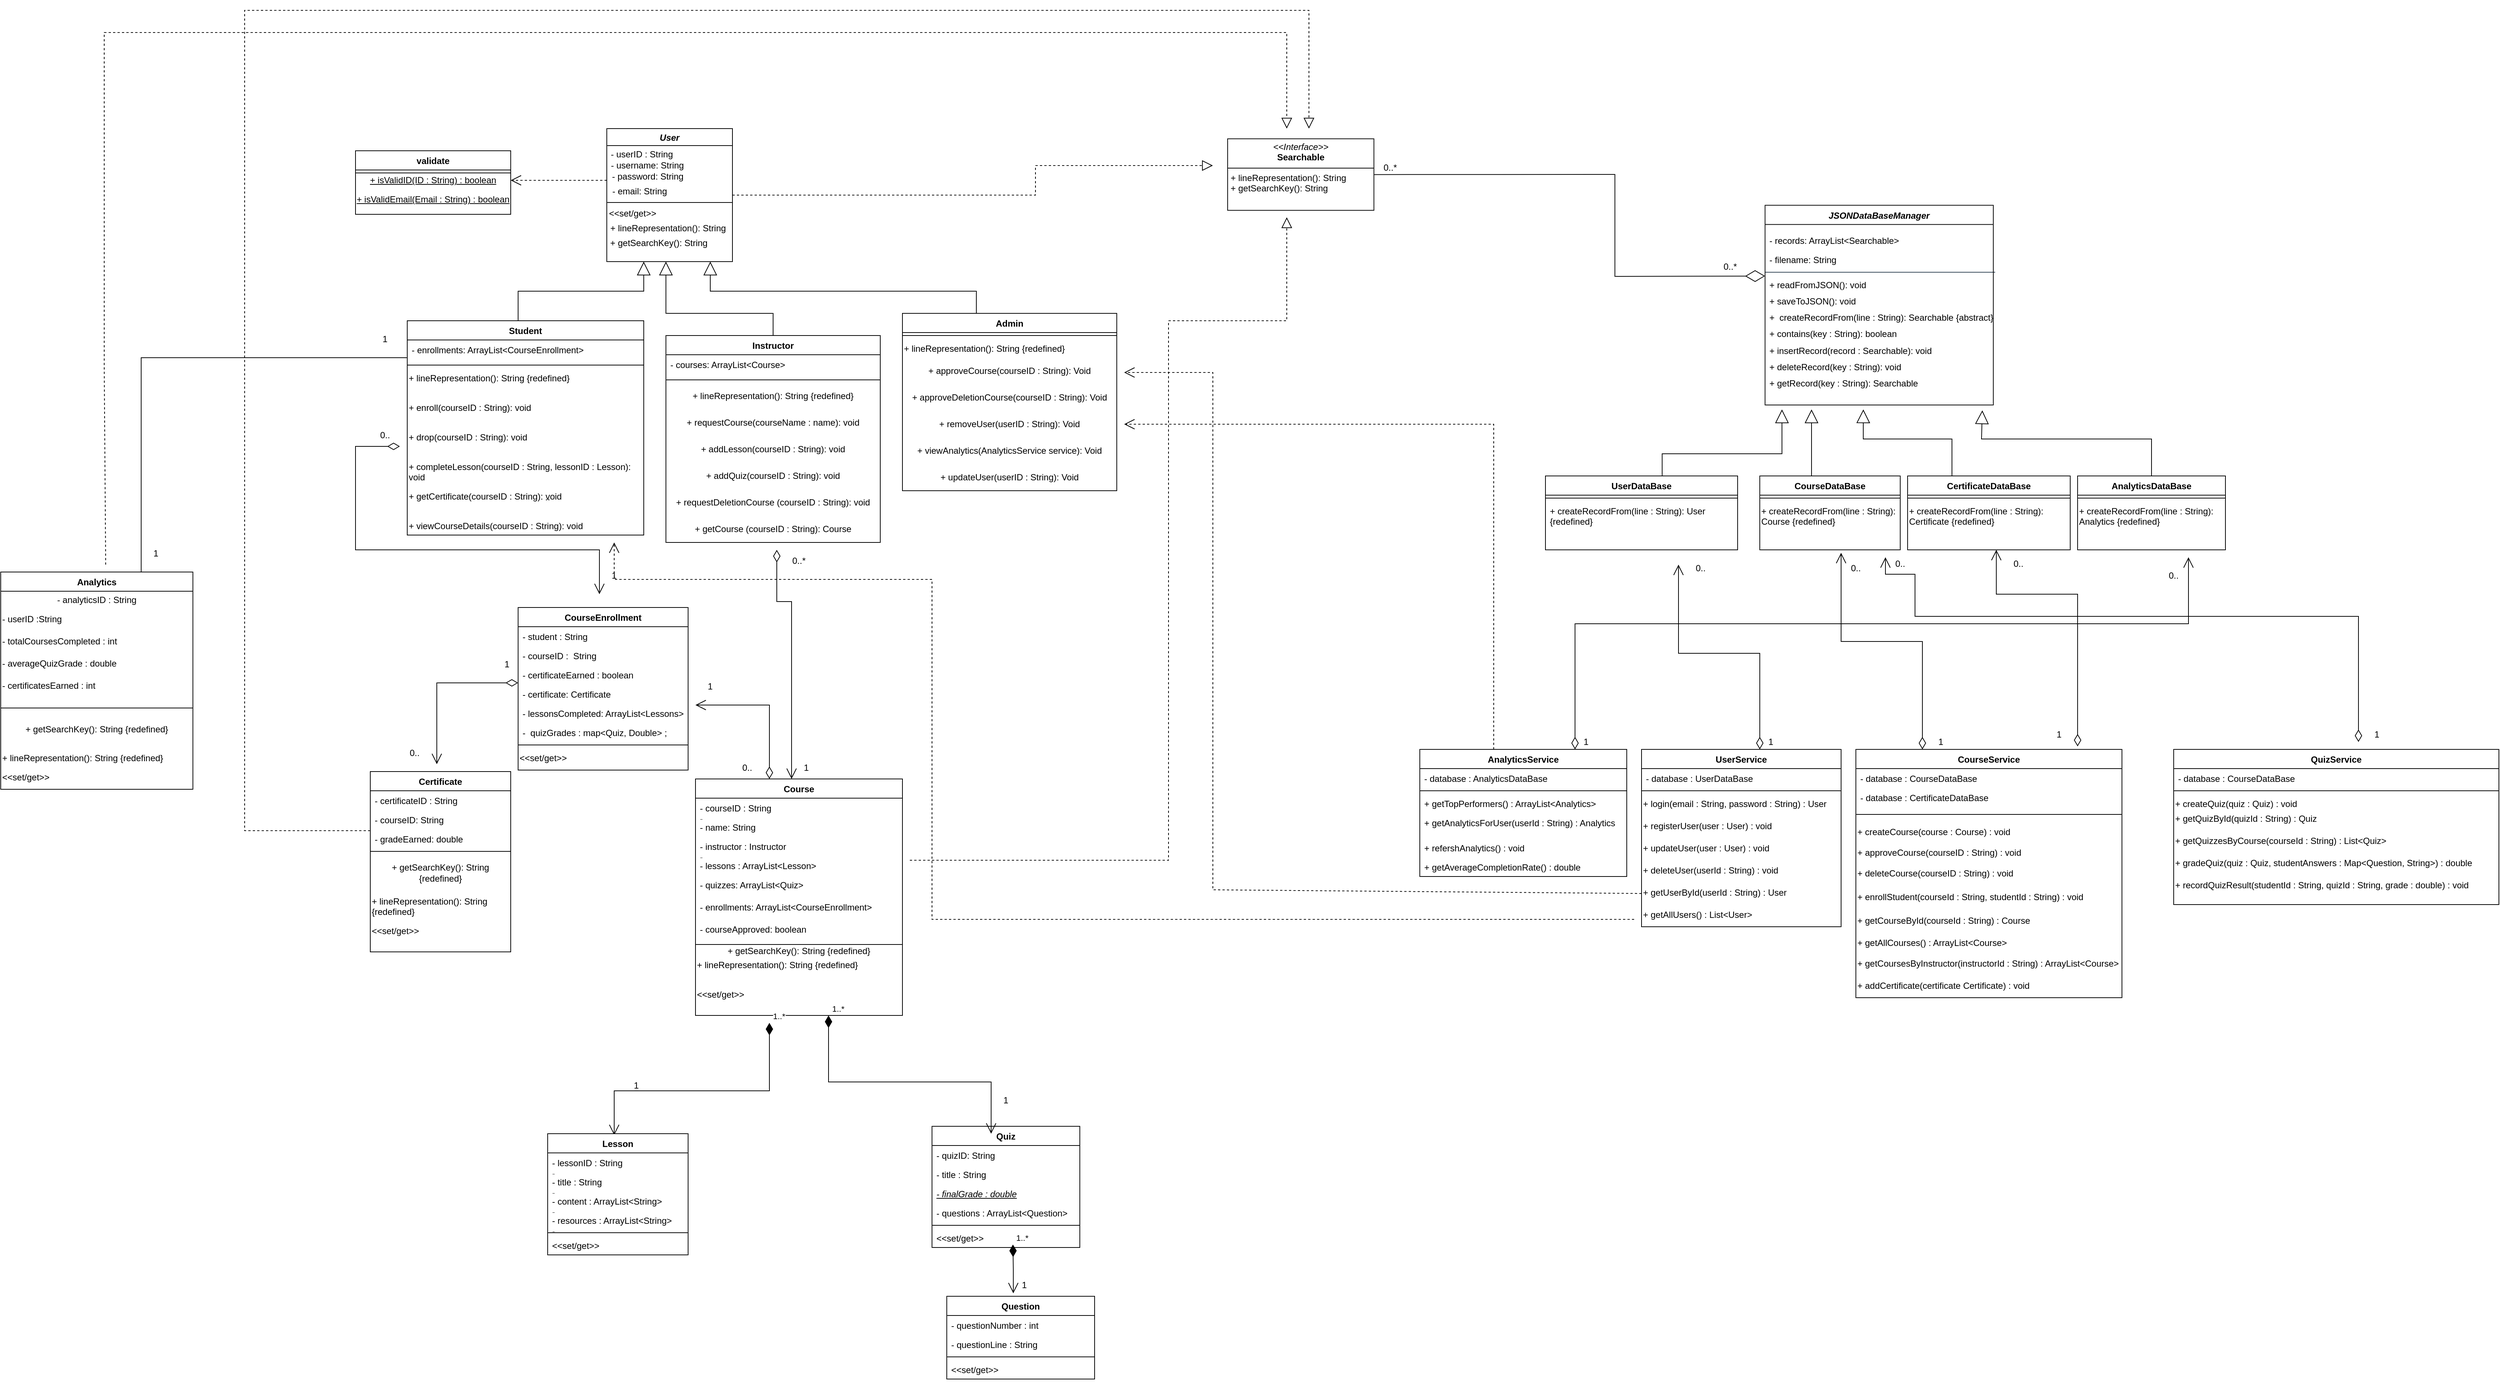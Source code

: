 <mxfile version="28.2.8">
  <diagram name="Page-1" id="sJpyfczky-1InD9ksMnP">
    <mxGraphModel grid="1" page="1" gridSize="10" guides="1" tooltips="1" connect="1" arrows="1" fold="1" pageScale="1" pageWidth="850" pageHeight="1100" math="0" shadow="0">
      <root>
        <mxCell id="0" />
        <mxCell id="1" parent="0" />
        <mxCell id="sOX6gcunzK3KgYSJV5rc-93" value="" style="group" vertex="1" connectable="0" parent="1">
          <mxGeometry x="20" y="10" width="1030" height="574" as="geometry" />
        </mxCell>
        <mxCell id="sOX6gcunzK3KgYSJV5rc-2" value="User" style="swimlane;fontStyle=3" vertex="1" parent="sOX6gcunzK3KgYSJV5rc-93">
          <mxGeometry x="340" width="170" height="180" as="geometry" />
        </mxCell>
        <mxCell id="8w-4l4Jf6O1K28iG1FZd-113" value="" style="group" connectable="0" vertex="1" parent="sOX6gcunzK3KgYSJV5rc-2">
          <mxGeometry x="-20" y="30" width="190" height="130" as="geometry" />
        </mxCell>
        <mxCell id="sOX6gcunzK3KgYSJV5rc-91" value="" style="group" vertex="1" connectable="0" parent="8w-4l4Jf6O1K28iG1FZd-113">
          <mxGeometry x="5" width="185" height="110" as="geometry" />
        </mxCell>
        <mxCell id="sOX6gcunzK3KgYSJV5rc-3" value="" style="endArrow=none;html=1;rounded=0;" edge="1" parent="sOX6gcunzK3KgYSJV5rc-91">
          <mxGeometry width="50" height="50" relative="1" as="geometry">
            <mxPoint x="15" y="70" as="sourcePoint" />
            <mxPoint x="185" y="70" as="targetPoint" />
          </mxGeometry>
        </mxCell>
        <mxCell id="sOX6gcunzK3KgYSJV5rc-4" value="- userID : String" style="text;html=1;whiteSpace=wrap;strokeColor=none;fillColor=none;align=center;verticalAlign=middle;rounded=0;" vertex="1" parent="sOX6gcunzK3KgYSJV5rc-91">
          <mxGeometry width="125" height="10" as="geometry" />
        </mxCell>
        <mxCell id="sOX6gcunzK3KgYSJV5rc-5" value="- username: String" style="text;html=1;whiteSpace=wrap;strokeColor=none;fillColor=none;align=center;verticalAlign=middle;rounded=0;" vertex="1" parent="sOX6gcunzK3KgYSJV5rc-91">
          <mxGeometry x="15" y="10" width="110" height="20" as="geometry" />
        </mxCell>
        <mxCell id="sOX6gcunzK3KgYSJV5rc-7" value="- password: String" style="text;html=1;whiteSpace=wrap;strokeColor=none;fillColor=none;align=center;verticalAlign=middle;rounded=0;" vertex="1" parent="sOX6gcunzK3KgYSJV5rc-91">
          <mxGeometry x="18.75" y="30" width="102.5" height="10" as="geometry" />
        </mxCell>
        <mxCell id="sOX6gcunzK3KgYSJV5rc-8" value="- email: String" style="text;html=1;whiteSpace=wrap;strokeColor=none;fillColor=none;align=center;verticalAlign=middle;rounded=0;" vertex="1" parent="sOX6gcunzK3KgYSJV5rc-91">
          <mxGeometry x="8" y="50" width="102.5" height="10" as="geometry" />
        </mxCell>
        <mxCell id="sOX6gcunzK3KgYSJV5rc-9" value="+ lineRepresentation(): String" style="text;html=1;whiteSpace=wrap;strokeColor=none;fillColor=none;align=center;verticalAlign=middle;rounded=0;" vertex="1" parent="sOX6gcunzK3KgYSJV5rc-91">
          <mxGeometry x="15" y="100" width="166" height="10" as="geometry" />
        </mxCell>
        <mxCell id="sOX6gcunzK3KgYSJV5rc-12" value="&amp;lt;&amp;lt;set/get&amp;gt;&amp;gt;" style="text;html=1;whiteSpace=wrap;strokeColor=none;fillColor=none;align=center;verticalAlign=middle;rounded=0;" vertex="1" parent="sOX6gcunzK3KgYSJV5rc-91">
          <mxGeometry x="25" y="80" width="50" height="10" as="geometry" />
        </mxCell>
        <mxCell id="8w-4l4Jf6O1K28iG1FZd-26" value="+ getSearchKey(): String" style="text;html=1;whiteSpace=wrap;strokeColor=none;fillColor=none;align=center;verticalAlign=middle;rounded=0;" vertex="1" parent="8w-4l4Jf6O1K28iG1FZd-113">
          <mxGeometry y="120" width="180.5" height="10" as="geometry" />
        </mxCell>
        <mxCell id="sOX6gcunzK3KgYSJV5rc-54" value="Student" style="swimlane;fontStyle=1;align=center;verticalAlign=top;childLayout=stackLayout;horizontal=1;startSize=26;horizontalStack=0;resizeParent=1;resizeParentMax=0;resizeLast=0;collapsible=1;marginBottom=0;whiteSpace=wrap;html=1;" vertex="1" parent="sOX6gcunzK3KgYSJV5rc-93">
          <mxGeometry x="70" y="260" width="320" height="290" as="geometry" />
        </mxCell>
        <mxCell id="c5HiIHbT93GrvS8QGGX2-58" value="- enrollments: ArrayList&amp;lt;CourseEnrollment&amp;gt;&lt;div&gt;&lt;br&gt;&lt;/div&gt;" style="text;strokeColor=none;fillColor=none;align=left;verticalAlign=top;spacingLeft=4;spacingRight=4;overflow=hidden;rotatable=0;points=[[0,0.5],[1,0.5]];portConstraint=eastwest;whiteSpace=wrap;html=1;" vertex="1" parent="sOX6gcunzK3KgYSJV5rc-54">
          <mxGeometry y="26" width="320" height="30" as="geometry" />
        </mxCell>
        <mxCell id="sOX6gcunzK3KgYSJV5rc-56" value="" style="line;strokeWidth=1;fillColor=none;align=left;verticalAlign=middle;spacingTop=-1;spacingLeft=3;spacingRight=3;rotatable=0;labelPosition=right;points=[];portConstraint=eastwest;strokeColor=inherit;" vertex="1" parent="sOX6gcunzK3KgYSJV5rc-54">
          <mxGeometry y="56" width="320" height="8" as="geometry" />
        </mxCell>
        <mxCell id="sOX6gcunzK3KgYSJV5rc-89" value="&lt;span style=&quot;color: rgb(0, 0, 0); font-family: Helvetica; font-size: 12px; font-style: normal; font-variant-ligatures: normal; font-variant-caps: normal; font-weight: 400; letter-spacing: normal; orphans: 2; text-align: center; text-indent: 0px; text-transform: none; widows: 2; word-spacing: 0px; -webkit-text-stroke-width: 0px; white-space: normal; text-decoration-thickness: initial; text-decoration-style: initial; text-decoration-color: initial; float: none; background-color: rgb(255, 255, 255); display: inline !important;&quot;&gt;+ lineRepresentation(): String {redefined}&lt;/span&gt;" style="text;whiteSpace=wrap;html=1;" vertex="1" parent="sOX6gcunzK3KgYSJV5rc-54">
          <mxGeometry y="64" width="320" height="40" as="geometry" />
        </mxCell>
        <mxCell id="c5HiIHbT93GrvS8QGGX2-10" value="&lt;span style=&quot;color: rgb(0, 0, 0); font-family: Helvetica; font-size: 12px; font-style: normal; font-variant-ligatures: normal; font-variant-caps: normal; font-weight: 400; letter-spacing: normal; orphans: 2; text-align: center; text-indent: 0px; text-transform: none; widows: 2; word-spacing: 0px; -webkit-text-stroke-width: 0px; white-space: normal; text-decoration-thickness: initial; text-decoration-style: initial; text-decoration-color: initial; float: none; background-color: rgb(255, 255, 255); display: inline !important;&quot;&gt;+ enroll(courseID : String): void&lt;/span&gt;&lt;div&gt;&lt;br&gt;&lt;/div&gt;" style="text;whiteSpace=wrap;html=1;" vertex="1" parent="sOX6gcunzK3KgYSJV5rc-54">
          <mxGeometry y="104" width="320" height="40" as="geometry" />
        </mxCell>
        <mxCell id="c5HiIHbT93GrvS8QGGX2-11" value="&lt;span style=&quot;color: rgb(0, 0, 0); font-family: Helvetica; font-size: 12px; font-style: normal; font-variant-ligatures: normal; font-variant-caps: normal; font-weight: 400; letter-spacing: normal; orphans: 2; text-align: center; text-indent: 0px; text-transform: none; widows: 2; word-spacing: 0px; -webkit-text-stroke-width: 0px; white-space: normal; text-decoration-thickness: initial; text-decoration-style: initial; text-decoration-color: initial; float: none; background-color: rgb(255, 255, 255); display: inline !important;&quot;&gt;+ drop(courseID : String): void&lt;/span&gt;&lt;div&gt;&lt;br&gt;&lt;/div&gt;" style="text;whiteSpace=wrap;html=1;" vertex="1" parent="sOX6gcunzK3KgYSJV5rc-54">
          <mxGeometry y="144" width="320" height="40" as="geometry" />
        </mxCell>
        <mxCell id="c5HiIHbT93GrvS8QGGX2-23" value="&lt;span style=&quot;color: rgb(0, 0, 0); font-family: Helvetica; font-size: 12px; font-style: normal; font-variant-ligatures: normal; font-variant-caps: normal; font-weight: 400; letter-spacing: normal; orphans: 2; text-align: center; text-indent: 0px; text-transform: none; widows: 2; word-spacing: 0px; -webkit-text-stroke-width: 0px; white-space: normal; text-decoration-thickness: initial; text-decoration-style: initial; text-decoration-color: initial; float: none; background-color: rgb(255, 255, 255); display: inline !important;&quot;&gt;+ completeLesson(courseID : String, lessonID : Lesson): void&lt;/span&gt;&lt;div&gt;&lt;br&gt;&lt;/div&gt;" style="text;whiteSpace=wrap;html=1;" vertex="1" parent="sOX6gcunzK3KgYSJV5rc-54">
          <mxGeometry y="184" width="320" height="40" as="geometry" />
        </mxCell>
        <mxCell id="c5HiIHbT93GrvS8QGGX2-65" value="&lt;span style=&quot;color: rgb(0, 0, 0); font-family: Helvetica; font-size: 12px; font-style: normal; font-variant-ligatures: normal; font-variant-caps: normal; font-weight: 400; letter-spacing: normal; orphans: 2; text-align: center; text-indent: 0px; text-transform: none; widows: 2; word-spacing: 0px; -webkit-text-stroke-width: 0px; white-space: normal; text-decoration-thickness: initial; text-decoration-style: initial; text-decoration-color: initial; float: none; background-color: rgb(255, 255, 255); display: inline !important;&quot;&gt;+ getCertificate(courseID : String): void&lt;/span&gt;&lt;div&gt;&lt;br&gt;&lt;/div&gt;" style="text;whiteSpace=wrap;html=1;" vertex="1" parent="sOX6gcunzK3KgYSJV5rc-54">
          <mxGeometry y="224" width="320" height="40" as="geometry" />
        </mxCell>
        <mxCell id="c5HiIHbT93GrvS8QGGX2-70" value="&lt;span style=&quot;color: rgb(0, 0, 0); font-family: Helvetica; font-size: 12px; font-style: normal; font-variant-ligatures: normal; font-variant-caps: normal; font-weight: 400; letter-spacing: normal; orphans: 2; text-align: center; text-indent: 0px; text-transform: none; widows: 2; word-spacing: 0px; -webkit-text-stroke-width: 0px; white-space: normal; text-decoration-thickness: initial; text-decoration-style: initial; text-decoration-color: initial; float: none; background-color: rgb(255, 255, 255); display: inline !important;&quot;&gt;+ viewCourseDetails(courseID : String): void&lt;/span&gt;&lt;div&gt;&lt;br&gt;&lt;/div&gt;" style="text;whiteSpace=wrap;html=1;" vertex="1" parent="sOX6gcunzK3KgYSJV5rc-54">
          <mxGeometry y="264" width="320" height="26" as="geometry" />
        </mxCell>
        <mxCell id="sOX6gcunzK3KgYSJV5rc-58" value="Instructor" style="swimlane;fontStyle=1;align=center;verticalAlign=top;childLayout=stackLayout;horizontal=1;startSize=26;horizontalStack=0;resizeParent=1;resizeParentMax=0;resizeLast=0;collapsible=1;marginBottom=0;whiteSpace=wrap;html=1;" vertex="1" parent="sOX6gcunzK3KgYSJV5rc-93">
          <mxGeometry x="420" y="280" width="290" height="280" as="geometry" />
        </mxCell>
        <mxCell id="8w-4l4Jf6O1K28iG1FZd-106" value="- courses: ArrayList&amp;lt;Course&amp;gt;&lt;div&gt;&lt;br&gt;&lt;/div&gt;" style="text;strokeColor=none;fillColor=none;align=left;verticalAlign=top;spacingLeft=4;spacingRight=4;overflow=hidden;rotatable=0;points=[[0,0.5],[1,0.5]];portConstraint=eastwest;whiteSpace=wrap;html=1;" vertex="1" parent="sOX6gcunzK3KgYSJV5rc-58">
          <mxGeometry y="26" width="290" height="30" as="geometry" />
        </mxCell>
        <mxCell id="sOX6gcunzK3KgYSJV5rc-60" value="" style="line;strokeWidth=1;fillColor=none;align=left;verticalAlign=middle;spacingTop=-1;spacingLeft=3;spacingRight=3;rotatable=0;labelPosition=right;points=[];portConstraint=eastwest;strokeColor=inherit;" vertex="1" parent="sOX6gcunzK3KgYSJV5rc-58">
          <mxGeometry y="56" width="290" height="8" as="geometry" />
        </mxCell>
        <mxCell id="sOX6gcunzK3KgYSJV5rc-88" value="+ lineRepresentation(): String {redefined}" style="text;html=1;whiteSpace=wrap;strokeColor=none;fillColor=none;align=center;verticalAlign=middle;rounded=0;" vertex="1" parent="sOX6gcunzK3KgYSJV5rc-58">
          <mxGeometry y="64" width="290" height="36" as="geometry" />
        </mxCell>
        <mxCell id="8w-4l4Jf6O1K28iG1FZd-149" value="+ requestCourse(courseName : name): void" style="text;html=1;whiteSpace=wrap;strokeColor=none;fillColor=none;align=center;verticalAlign=middle;rounded=0;" vertex="1" parent="sOX6gcunzK3KgYSJV5rc-58">
          <mxGeometry y="100" width="290" height="36" as="geometry" />
        </mxCell>
        <mxCell id="8w-4l4Jf6O1K28iG1FZd-150" value="+ addLesson(courseID : String): void" style="text;html=1;whiteSpace=wrap;strokeColor=none;fillColor=none;align=center;verticalAlign=middle;rounded=0;" vertex="1" parent="sOX6gcunzK3KgYSJV5rc-58">
          <mxGeometry y="136" width="290" height="36" as="geometry" />
        </mxCell>
        <mxCell id="8w-4l4Jf6O1K28iG1FZd-153" value="+ addQuiz(courseID : String): void" style="text;html=1;whiteSpace=wrap;strokeColor=none;fillColor=none;align=center;verticalAlign=middle;rounded=0;" vertex="1" parent="sOX6gcunzK3KgYSJV5rc-58">
          <mxGeometry y="172" width="290" height="36" as="geometry" />
        </mxCell>
        <mxCell id="8w-4l4Jf6O1K28iG1FZd-154" value="+ requestDeletionCourse (courseID : String): void" style="text;html=1;whiteSpace=wrap;strokeColor=none;fillColor=none;align=center;verticalAlign=middle;rounded=0;" vertex="1" parent="sOX6gcunzK3KgYSJV5rc-58">
          <mxGeometry y="208" width="290" height="36" as="geometry" />
        </mxCell>
        <mxCell id="8w-4l4Jf6O1K28iG1FZd-155" value="+ getCourse (courseID : String): Course" style="text;html=1;whiteSpace=wrap;strokeColor=none;fillColor=none;align=center;verticalAlign=middle;rounded=0;" vertex="1" parent="sOX6gcunzK3KgYSJV5rc-58">
          <mxGeometry y="244" width="290" height="36" as="geometry" />
        </mxCell>
        <mxCell id="sOX6gcunzK3KgYSJV5rc-66" value="" style="endArrow=block;endSize=16;endFill=0;html=1;rounded=0;" edge="1" parent="sOX6gcunzK3KgYSJV5rc-93">
          <mxGeometry width="160" relative="1" as="geometry">
            <mxPoint x="220" y="260" as="sourcePoint" />
            <mxPoint x="390" y="180" as="targetPoint" />
            <Array as="points">
              <mxPoint x="220" y="220" />
              <mxPoint x="390" y="220" />
            </Array>
          </mxGeometry>
        </mxCell>
        <mxCell id="sOX6gcunzK3KgYSJV5rc-67" value="&lt;span style=&quot;color: rgba(0, 0, 0, 0); font-family: monospace; font-size: 0px; text-align: start; background-color: rgb(236, 236, 236);&quot;&gt;%3CmxGraphModel%3E%3Croot%3E%3CmxCell%20id%3D%220%22%2F%3E%3CmxCell%20id%3D%221%22%20parent%3D%220%22%2F%3E%3CmxCell%20id%3D%222%22%20value%3D%22%22%20style%3D%22endArrow%3Dblock%3BendSize%3D16%3BendFill%3D0%3Bhtml%3D1%3Brounded%3D0%3B%22%20edge%3D%221%22%20parent%3D%221%22%3E%3CmxGeometry%20width%3D%22160%22%20relative%3D%221%22%20as%3D%22geometry%22%3E%3CmxPoint%20x%3D%22220%22%20y%3D%22280%22%20as%3D%22sourcePoint%22%2F%3E%3CmxPoint%20x%3D%22370%22%20y%3D%22210%22%20as%3D%22targetPoint%22%2F%3E%3C%2FmxGeometry%3E%3C%2FmxCell%3E%3C%2Froot%3E%3C%2FmxGraphModel%3E&lt;/span&gt;" style="endArrow=block;endSize=16;endFill=0;html=1;rounded=0;exitX=0.5;exitY=0;exitDx=0;exitDy=0;" edge="1" parent="sOX6gcunzK3KgYSJV5rc-93" source="sOX6gcunzK3KgYSJV5rc-58">
          <mxGeometry width="160" relative="1" as="geometry">
            <mxPoint x="450" y="250" as="sourcePoint" />
            <mxPoint x="420" y="180" as="targetPoint" />
            <Array as="points">
              <mxPoint x="565" y="250" />
              <mxPoint x="420" y="250" />
              <mxPoint x="420" y="220" />
            </Array>
          </mxGeometry>
        </mxCell>
        <mxCell id="sOX6gcunzK3KgYSJV5rc-68" value="&lt;span style=&quot;color: rgba(0, 0, 0, 0); font-family: monospace; font-size: 0px; text-align: start; background-color: rgb(236, 236, 236);&quot;&gt;%3CmxGraphModel%3E%3Croot%3E%3CmxCell%20id%3D%220%22%2F%3E%3CmxCell%20id%3D%221%22%20parent%3D%220%22%2F%3E%3CmxCell%20id%3D%222%22%20value%3D%22Classname%22%20style%3D%22swimlane%3BfontStyle%3D1%3Balign%3Dcenter%3BverticalAlign%3Dtop%3BchildLayout%3DstackLayout%3Bhorizontal%3D1%3BstartSize%3D26%3BhorizontalStack%3D0%3BresizeParent%3D1%3BresizeParentMax%3D0%3BresizeLast%3D0%3Bcollapsible%3D1%3BmarginBottom%3D0%3BwhiteSpace%3Dwrap%3Bhtml%3D1%3B%22%20vertex%3D%221%22%20parent%3D%221%22%3E%3CmxGeometry%20x%3D%222120%22%20y%3D%22480%22%20width%3D%22160%22%20height%3D%2286%22%20as%3D%22geometry%22%2F%3E%3C%2FmxCell%3E%3CmxCell%20id%3D%223%22%20value%3D%22%2B%20field%3A%20type%22%20style%3D%22text%3BstrokeColor%3Dnone%3BfillColor%3Dnone%3Balign%3Dleft%3BverticalAlign%3Dtop%3BspacingLeft%3D4%3BspacingRight%3D4%3Boverflow%3Dhidden%3Brotatable%3D0%3Bpoints%3D%5B%5B0%2C0.5%5D%2C%5B1%2C0.5%5D%5D%3BportConstraint%3Deastwest%3BwhiteSpace%3Dwrap%3Bhtml%3D1%3B%22%20vertex%3D%221%22%20parent%3D%222%22%3E%3CmxGeometry%20y%3D%2226%22%20width%3D%22160%22%20height%3D%2226%22%20as%3D%22geometry%22%2F%3E%3C%2FmxCell%3E%3CmxCell%20id%3D%224%22%20value%3D%22%22%20style%3D%22line%3BstrokeWidth%3D1%3BfillColor%3Dnone%3Balign%3Dleft%3BverticalAlign%3Dmiddle%3BspacingTop%3D-1%3BspacingLeft%3D3%3BspacingRight%3D3%3Brotatable%3D0%3BlabelPosition%3Dright%3Bpoints%3D%5B%5D%3BportConstraint%3Deastwest%3BstrokeColor%3Dinherit%3B%22%20vertex%3D%221%22%20parent%3D%222%22%3E%3CmxGeometry%20y%3D%2252%22%20width%3D%22160%22%20height%3D%228%22%20as%3D%22geometry%22%2F%3E%3C%2FmxCell%3E%3CmxCell%20id%3D%225%22%20value%3D%22%2B%20method(type)%3A%20type%22%20style%3D%22text%3BstrokeColor%3Dnone%3BfillColor%3Dnone%3Balign%3Dleft%3BverticalAlign%3Dtop%3BspacingLeft%3D4%3BspacingRight%3D4%3Boverflow%3Dhidden%3Brotatable%3D0%3Bpoints%3D%5B%5B0%2C0.5%5D%2C%5B1%2C0.5%5D%5D%3BportConstraint%3Deastwest%3BwhiteSpace%3Dwrap%3Bhtml%3D1%3B%22%20vertex%3D%221%22%20parent%3D%222%22%3E%3CmxGeometry%20y%3D%2260%22%20width%3D%22160%22%20height%3D%2226%22%20as%3D%22geometry%22%2F%3E%3C%2FmxCell%3E%3C%2Froot%3E%3C%2FmxGraphModel%3E&lt;/span&gt;" style="endArrow=block;endSize=16;endFill=0;html=1;rounded=0;" edge="1" parent="sOX6gcunzK3KgYSJV5rc-93">
          <mxGeometry width="160" relative="1" as="geometry">
            <mxPoint x="840" y="250" as="sourcePoint" />
            <mxPoint x="480" y="180" as="targetPoint" />
            <Array as="points">
              <mxPoint x="840" y="220" />
              <mxPoint x="480" y="220" />
            </Array>
          </mxGeometry>
        </mxCell>
        <mxCell id="sOX6gcunzK3KgYSJV5rc-76" value="&lt;span style=&quot;color: rgba(0, 0, 0, 0); font-family: monospace; font-size: 0px; text-align: start; background-color: rgb(236, 236, 236);&quot;&gt;%3CmxGraphModel%3E%3Croot%3E%3CmxCell%20id%3D%220%22%2F%3E%3CmxCell%20id%3D%221%22%20parent%3D%220%22%2F%3E%3CmxCell%20id%3D%222%22%20value%3D%22%2B%20contains(key%20%3A%20String)%3A%20boolean%22%20style%3D%22text%3BstrokeColor%3Dnone%3BfillColor%3Dnone%3Balign%3Dleft%3BverticalAlign%3Dtop%3BspacingLeft%3D4%3BspacingRight%3D4%3Boverflow%3Dhidden%3Brotatable%3D0%3Bpoints%3D%5B%5B0%2C0.5%5D%2C%5B1%2C0.5%5D%5D%3BportConstraint%3Deastwest%3BwhiteSpace%3Dwrap%3Bhtml%3D1%3B%22%20vertex%3D%221%22%20parent%3D%221%22%3E%3CmxGeometry%20x%3D%221340%22%20y%3D%22420%22%20width%3D%22210%22%20height%3D%2222%22%20as%3D%22geometry%22%2F%3E%3C%2FmxCell%3E%3C%2Froot%3E%3C%2FmxGraphModel%3E&lt;/span&gt;" style="endArrow=open;endSize=12;dashed=1;html=1;rounded=0;entryX=1;entryY=0.231;entryDx=0;entryDy=0;entryPerimeter=0;" edge="1" parent="sOX6gcunzK3KgYSJV5rc-93" target="sOX6gcunzK3KgYSJV5rc-82">
          <mxGeometry width="160" relative="1" as="geometry">
            <mxPoint x="340" y="70" as="sourcePoint" />
            <mxPoint x="160" y="70" as="targetPoint" />
          </mxGeometry>
        </mxCell>
        <mxCell id="sOX6gcunzK3KgYSJV5rc-77" value="validate" style="swimlane;fontStyle=1;align=center;verticalAlign=top;childLayout=stackLayout;horizontal=1;startSize=26;horizontalStack=0;resizeParent=1;resizeParentMax=0;resizeLast=0;collapsible=1;marginBottom=0;whiteSpace=wrap;html=1;" vertex="1" parent="sOX6gcunzK3KgYSJV5rc-93">
          <mxGeometry y="30" width="210" height="86" as="geometry" />
        </mxCell>
        <mxCell id="sOX6gcunzK3KgYSJV5rc-79" value="" style="line;strokeWidth=1;fillColor=none;align=left;verticalAlign=middle;spacingTop=-1;spacingLeft=3;spacingRight=3;rotatable=0;labelPosition=right;points=[];portConstraint=eastwest;strokeColor=inherit;" vertex="1" parent="sOX6gcunzK3KgYSJV5rc-77">
          <mxGeometry y="26" width="210" height="8" as="geometry" />
        </mxCell>
        <mxCell id="sOX6gcunzK3KgYSJV5rc-82" value="&lt;u&gt;+ isValidID(ID : String) : boolean&lt;/u&gt;&lt;div&gt;&lt;br&gt;&lt;/div&gt;" style="text;html=1;whiteSpace=wrap;strokeColor=none;fillColor=none;align=center;verticalAlign=middle;rounded=0;" vertex="1" parent="sOX6gcunzK3KgYSJV5rc-77">
          <mxGeometry y="34" width="210" height="26" as="geometry" />
        </mxCell>
        <mxCell id="sOX6gcunzK3KgYSJV5rc-83" value="&lt;u&gt;+ isValidEmail(Email : String) : boolean&lt;/u&gt;&lt;div&gt;&lt;br&gt;&lt;/div&gt;" style="text;html=1;whiteSpace=wrap;strokeColor=none;fillColor=none;align=center;verticalAlign=middle;rounded=0;" vertex="1" parent="sOX6gcunzK3KgYSJV5rc-77">
          <mxGeometry y="60" width="210" height="26" as="geometry" />
        </mxCell>
        <mxCell id="8w-4l4Jf6O1K28iG1FZd-29" value="" style="endArrow=block;dashed=1;endFill=0;endSize=12;html=1;rounded=0;" edge="1" parent="sOX6gcunzK3KgYSJV5rc-93">
          <mxGeometry width="160" relative="1" as="geometry">
            <mxPoint x="510" y="90" as="sourcePoint" />
            <mxPoint x="1160" y="50" as="targetPoint" />
            <Array as="points">
              <mxPoint x="920" y="90" />
              <mxPoint x="920" y="50" />
            </Array>
          </mxGeometry>
        </mxCell>
        <mxCell id="sOX6gcunzK3KgYSJV5rc-62" value="Admin" style="swimlane;fontStyle=1;align=center;verticalAlign=top;childLayout=stackLayout;horizontal=1;startSize=26;horizontalStack=0;resizeParent=1;resizeParentMax=0;resizeLast=0;collapsible=1;marginBottom=0;whiteSpace=wrap;html=1;" vertex="1" parent="sOX6gcunzK3KgYSJV5rc-93">
          <mxGeometry x="740" y="250" width="290" height="240" as="geometry" />
        </mxCell>
        <mxCell id="sOX6gcunzK3KgYSJV5rc-64" value="" style="line;strokeWidth=1;fillColor=none;align=left;verticalAlign=middle;spacingTop=-1;spacingLeft=3;spacingRight=3;rotatable=0;labelPosition=right;points=[];portConstraint=eastwest;strokeColor=inherit;" vertex="1" parent="sOX6gcunzK3KgYSJV5rc-62">
          <mxGeometry y="26" width="290" height="8" as="geometry" />
        </mxCell>
        <mxCell id="sOX6gcunzK3KgYSJV5rc-90" value="&lt;span style=&quot;color: rgb(0, 0, 0); font-family: Helvetica; font-size: 12px; font-style: normal; font-variant-ligatures: normal; font-variant-caps: normal; font-weight: 400; letter-spacing: normal; orphans: 2; text-indent: 0px; text-transform: none; widows: 2; word-spacing: 0px; -webkit-text-stroke-width: 0px; white-space: normal; text-decoration-thickness: initial; text-decoration-style: initial; text-decoration-color: initial; float: none; background-color: rgb(255, 255, 255); display: inline !important;&quot;&gt;+ lineRepresentation(): String {redefined}&lt;/span&gt;" style="text;whiteSpace=wrap;html=1;align=left;" vertex="1" parent="sOX6gcunzK3KgYSJV5rc-62">
          <mxGeometry y="34" width="290" height="26" as="geometry" />
        </mxCell>
        <mxCell id="c5HiIHbT93GrvS8QGGX2-74" value="+ approveCourse(courseID : String): Void" style="text;html=1;whiteSpace=wrap;strokeColor=none;fillColor=none;align=center;verticalAlign=middle;rounded=0;" vertex="1" parent="sOX6gcunzK3KgYSJV5rc-62">
          <mxGeometry y="60" width="290" height="36" as="geometry" />
        </mxCell>
        <mxCell id="c5HiIHbT93GrvS8QGGX2-93" value="+ approveDeletionCourse(courseID : String): Void" style="text;html=1;whiteSpace=wrap;strokeColor=none;fillColor=none;align=center;verticalAlign=middle;rounded=0;" vertex="1" parent="sOX6gcunzK3KgYSJV5rc-62">
          <mxGeometry y="96" width="290" height="36" as="geometry" />
        </mxCell>
        <mxCell id="c5HiIHbT93GrvS8QGGX2-107" value="+ removeUser(userID : String): Void" style="text;html=1;whiteSpace=wrap;strokeColor=none;fillColor=none;align=center;verticalAlign=middle;rounded=0;" vertex="1" parent="sOX6gcunzK3KgYSJV5rc-62">
          <mxGeometry y="132" width="290" height="36" as="geometry" />
        </mxCell>
        <mxCell id="c5HiIHbT93GrvS8QGGX2-99" value="+ viewAnalytics(AnalyticsService service): Void" style="text;html=1;whiteSpace=wrap;strokeColor=none;fillColor=none;align=center;verticalAlign=middle;rounded=0;" vertex="1" parent="sOX6gcunzK3KgYSJV5rc-62">
          <mxGeometry y="168" width="290" height="36" as="geometry" />
        </mxCell>
        <mxCell id="yhrEH8MnULs9GqhaOWv5-28" value="+ updateUser(userID : String): Void" style="text;html=1;whiteSpace=wrap;strokeColor=none;fillColor=none;align=center;verticalAlign=middle;rounded=0;" vertex="1" parent="sOX6gcunzK3KgYSJV5rc-62">
          <mxGeometry y="204" width="290" height="36" as="geometry" />
        </mxCell>
        <mxCell id="c5HiIHbT93GrvS8QGGX2-60" value=".." style="text;html=1;whiteSpace=wrap;strokeColor=none;fillColor=none;align=center;verticalAlign=middle;rounded=0;" vertex="1" parent="sOX6gcunzK3KgYSJV5rc-93">
          <mxGeometry x="230" y="484" width="60" height="30" as="geometry" />
        </mxCell>
        <mxCell id="c5HiIHbT93GrvS8QGGX2-68" value="0.." style="text;html=1;whiteSpace=wrap;strokeColor=none;fillColor=none;align=center;verticalAlign=middle;rounded=0;" vertex="1" parent="sOX6gcunzK3KgYSJV5rc-93">
          <mxGeometry x="10" y="400" width="60" height="30" as="geometry" />
        </mxCell>
        <mxCell id="8w-4l4Jf6O1K28iG1FZd-27" value="" style="group" connectable="0" vertex="1" parent="1">
          <mxGeometry x="1200" y="23.8" width="1080" height="372.4" as="geometry" />
        </mxCell>
        <mxCell id="8w-4l4Jf6O1K28iG1FZd-17" value="&lt;p style=&quot;margin:0px;margin-top:4px;text-align:center;&quot;&gt;&lt;i&gt;&amp;lt;&amp;lt;Interface&amp;gt;&amp;gt;&lt;/i&gt;&lt;br&gt;&lt;b&gt;Searchable&lt;/b&gt;&lt;/p&gt;&lt;hr size=&quot;1&quot; style=&quot;border-style:solid;&quot;&gt;&lt;p style=&quot;margin:0px;margin-left:4px;&quot;&gt;&lt;/p&gt;&lt;p style=&quot;margin:0px;margin-left:4px;&quot;&gt;+ lineRepresentation(): String&lt;br&gt;+ getSearchKey(): String&lt;/p&gt;" style="verticalAlign=top;align=left;overflow=fill;html=1;whiteSpace=wrap;container=0;" vertex="1" parent="8w-4l4Jf6O1K28iG1FZd-27">
          <mxGeometry width="197.898" height="96.817" as="geometry" />
        </mxCell>
        <mxCell id="8w-4l4Jf6O1K28iG1FZd-34" value="" style="group" connectable="0" vertex="1" parent="8w-4l4Jf6O1K28iG1FZd-27">
          <mxGeometry x="727.128" y="90" width="352.872" height="282.4" as="geometry" />
        </mxCell>
        <mxCell id="8w-4l4Jf6O1K28iG1FZd-28" value="" style="group" connectable="0" vertex="1" parent="8w-4l4Jf6O1K28iG1FZd-34">
          <mxGeometry x="0.001" y="8.429" width="352.871" height="273.971" as="geometry" />
        </mxCell>
        <mxCell id="sOX6gcunzK3KgYSJV5rc-85" value="- records: ArrayList&amp;lt;Searchable&amp;gt;" style="text;strokeColor=none;fillColor=none;align=left;verticalAlign=top;spacingLeft=4;spacingRight=4;overflow=hidden;rotatable=0;points=[[0,0.5],[1,0.5]];portConstraint=eastwest;whiteSpace=wrap;html=1;" vertex="1" parent="8w-4l4Jf6O1K28iG1FZd-28">
          <mxGeometry y="26.0" width="294.811" height="26.055" as="geometry" />
        </mxCell>
        <mxCell id="sOX6gcunzK3KgYSJV5rc-94" value="- filename: String" style="text;strokeColor=none;fillColor=none;align=left;verticalAlign=top;spacingLeft=4;spacingRight=4;overflow=hidden;rotatable=0;points=[[0,0.5],[1,0.5]];portConstraint=eastwest;whiteSpace=wrap;html=1;" vertex="1" parent="8w-4l4Jf6O1K28iG1FZd-28">
          <mxGeometry y="52.054" width="294.811" height="26.055" as="geometry" />
        </mxCell>
        <mxCell id="sOX6gcunzK3KgYSJV5rc-86" value="" style="line;strokeWidth=1;fillColor=none;align=left;verticalAlign=middle;spacingTop=-1;spacingLeft=3;spacingRight=3;rotatable=0;labelPosition=right;points=[];portConstraint=eastwest;strokeColor=inherit;" vertex="1" parent="8w-4l4Jf6O1K28iG1FZd-28">
          <mxGeometry y="78.109" width="294.811" height="8.017" as="geometry" />
        </mxCell>
        <mxCell id="sOX6gcunzK3KgYSJV5rc-87" value="+ readFromJSON(): void" style="text;strokeColor=none;fillColor=none;align=left;verticalAlign=top;spacingLeft=4;spacingRight=4;overflow=hidden;rotatable=0;points=[[0,0.5],[1,0.5]];portConstraint=eastwest;whiteSpace=wrap;html=1;" vertex="1" parent="8w-4l4Jf6O1K28iG1FZd-28">
          <mxGeometry y="86.126" width="294.811" height="22.046" as="geometry" />
        </mxCell>
        <mxCell id="8w-4l4Jf6O1K28iG1FZd-2" value="+ saveToJSON(): void" style="text;strokeColor=none;fillColor=none;align=left;verticalAlign=top;spacingLeft=4;spacingRight=4;overflow=hidden;rotatable=0;points=[[0,0.5],[1,0.5]];portConstraint=eastwest;whiteSpace=wrap;html=1;" vertex="1" parent="8w-4l4Jf6O1K28iG1FZd-28">
          <mxGeometry y="108.172" width="294.811" height="22.046" as="geometry" />
        </mxCell>
        <mxCell id="8w-4l4Jf6O1K28iG1FZd-1" value="+&amp;nbsp; createRecordFrom(line : String): Searchable {abstract}" style="text;strokeColor=none;fillColor=none;align=left;verticalAlign=top;spacingLeft=4;spacingRight=4;overflow=hidden;rotatable=0;points=[[0,0.5],[1,0.5]];portConstraint=eastwest;whiteSpace=wrap;html=1;" vertex="1" parent="8w-4l4Jf6O1K28iG1FZd-28">
          <mxGeometry y="130.22" width="352.871" height="22.04" as="geometry" />
        </mxCell>
        <mxCell id="8w-4l4Jf6O1K28iG1FZd-3" value="+ contains(key : String): boolean" style="text;strokeColor=none;fillColor=none;align=left;verticalAlign=top;spacingLeft=4;spacingRight=4;overflow=hidden;rotatable=0;points=[[0,0.5],[1,0.5]];portConstraint=eastwest;whiteSpace=wrap;html=1;" vertex="1" parent="8w-4l4Jf6O1K28iG1FZd-28">
          <mxGeometry y="152.262" width="294.811" height="22.046" as="geometry" />
        </mxCell>
        <mxCell id="8w-4l4Jf6O1K28iG1FZd-4" value="+ insertReco&lt;span style=&quot;color: rgba(0, 0, 0, 0); font-family: monospace; font-size: 0px; text-wrap-mode: nowrap;&quot;&gt;%3CmxGraphModel%3E%3Croot%3E%3CmxCell%20id%3D%220%22%2F%3E%3CmxCell%20id%3D%221%22%20parent%3D%220%22%2F%3E%3CmxCell%20id%3D%222%22%20value%3D%22%2B%20saveToJSON(type)%3A%20void%22%20style%3D%22text%3BstrokeColor%3Dnone%3BfillColor%3Dnone%3Balign%3Dleft%3BverticalAlign%3Dtop%3BspacingLeft%3D4%3BspacingRight%3D4%3Boverflow%3Dhidden%3Brotatable%3D0%3Bpoints%3D%5B%5B0%2C0.5%5D%2C%5B1%2C0.5%5D%5D%3BportConstraint%3Deastwest%3BwhiteSpace%3Dwrap%3Bhtml%3D1%3B%22%20vertex%3D%221%22%20parent%3D%221%22%3E%3CmxGeometry%20x%3D%221340%22%20y%3D%22420%22%20width%3D%22210%22%20height%3D%2222%22%20as%3D%22geometry%22%2F%3E%3C%2FmxCell%3E%3C%2Froot%3E%3C%2FmxGraphModel%3E&lt;/span&gt;rd(record : Searchable): void" style="text;strokeColor=none;fillColor=none;align=left;verticalAlign=top;spacingLeft=4;spacingRight=4;overflow=hidden;rotatable=0;points=[[0,0.5],[1,0.5]];portConstraint=eastwest;whiteSpace=wrap;html=1;" vertex="1" parent="8w-4l4Jf6O1K28iG1FZd-28">
          <mxGeometry y="174.309" width="294.811" height="22.046" as="geometry" />
        </mxCell>
        <mxCell id="8w-4l4Jf6O1K28iG1FZd-5" value="+ deleteReco&lt;span style=&quot;color: rgba(0, 0, 0, 0); font-family: monospace; font-size: 0px; text-wrap-mode: nowrap;&quot;&gt;%3CmxGraphModel%3E%3Croot%3E%3CmxCell%20id%3D%220%22%2F%3E%3CmxCell%20id%3D%221%22%20parent%3D%220%22%2F%3E%3CmxCell%20id%3D%222%22%20value%3D%22%2B%20saveToJSON(type)%3A%20void%22%20style%3D%22text%3BstrokeColor%3Dnone%3BfillColor%3Dnone%3Balign%3Dleft%3BverticalAlign%3Dtop%3BspacingLeft%3D4%3BspacingRight%3D4%3Boverflow%3Dhidden%3Brotatable%3D0%3Bpoints%3D%5B%5B0%2C0.5%5D%2C%5B1%2C0.5%5D%5D%3BportConstraint%3Deastwest%3BwhiteSpace%3Dwrap%3Bhtml%3D1%3B%22%20vertex%3D%221%22%20parent%3D%221%22%3E%3CmxGeometry%20x%3D%221340%22%20y%3D%22420%22%20width%3D%22210%22%20height%3D%2222%22%20as%3D%22geometry%22%2F%3E%3C%2FmxCell%3E%3C%2Froot%3E%3C%2FmxGraphModel%3E&lt;/span&gt;rd(key : String): void" style="text;strokeColor=none;fillColor=none;align=left;verticalAlign=top;spacingLeft=4;spacingRight=4;overflow=hidden;rotatable=0;points=[[0,0.5],[1,0.5]];portConstraint=eastwest;whiteSpace=wrap;html=1;" vertex="1" parent="8w-4l4Jf6O1K28iG1FZd-28">
          <mxGeometry y="196.355" width="294.811" height="22.046" as="geometry" />
        </mxCell>
        <mxCell id="8w-4l4Jf6O1K28iG1FZd-6" value="+ getRecord(key : String): Searchable" style="text;strokeColor=none;fillColor=none;align=left;verticalAlign=top;spacingLeft=4;spacingRight=4;overflow=hidden;rotatable=0;points=[[0,0.5],[1,0.5]];portConstraint=eastwest;whiteSpace=wrap;html=1;" vertex="1" parent="8w-4l4Jf6O1K28iG1FZd-28">
          <mxGeometry y="218.401" width="294.811" height="55.569" as="geometry" />
        </mxCell>
        <mxCell id="8w-4l4Jf6O1K28iG1FZd-32" value="" style="line;strokeWidth=1;fillColor=none;align=left;verticalAlign=middle;spacingTop=-1;spacingLeft=3;spacingRight=3;rotatable=0;labelPosition=right;points=[];portConstraint=eastwest;strokeColor=inherit;" vertex="1" parent="8w-4l4Jf6O1K28iG1FZd-28">
          <mxGeometry x="7.036" y="86.128" width="271.439" height="8.0" as="geometry" />
        </mxCell>
        <mxCell id="8w-4l4Jf6O1K28iG1FZd-33" value="" style="line;strokeWidth=1;fillColor=#647687;align=left;verticalAlign=middle;spacingTop=-1;spacingLeft=3;spacingRight=3;rotatable=0;labelPosition=right;points=[];portConstraint=eastwest;strokeColor=#314354;fontColor=#ffffff;" vertex="1" parent="8w-4l4Jf6O1K28iG1FZd-28">
          <mxGeometry y="78.111" width="311.32" height="8.0" as="geometry" />
        </mxCell>
        <mxCell id="sOX6gcunzK3KgYSJV5rc-84" value="&lt;i&gt;JSONDataBaseManager&lt;/i&gt;" style="swimlane;fontStyle=1;align=center;verticalAlign=top;childLayout=stackLayout;horizontal=1;startSize=26;horizontalStack=0;resizeParent=1;resizeParentMax=0;resizeLast=0;collapsible=1;marginBottom=0;whiteSpace=wrap;html=1;container=0;" vertex="1" parent="8w-4l4Jf6O1K28iG1FZd-34">
          <mxGeometry width="308.818" height="270.172" as="geometry" />
        </mxCell>
        <mxCell id="8w-4l4Jf6O1K28iG1FZd-35" value="" style="endArrow=diamondThin;endFill=0;endSize=24;html=1;rounded=0;exitX=1;exitY=0.5;exitDx=0;exitDy=0;" edge="1" parent="8w-4l4Jf6O1K28iG1FZd-27" source="8w-4l4Jf6O1K28iG1FZd-17">
          <mxGeometry width="160" relative="1" as="geometry">
            <mxPoint x="556.039" y="185.7" as="sourcePoint" />
            <mxPoint x="727.128" y="185.7" as="targetPoint" />
            <Array as="points">
              <mxPoint x="523.96" y="48.2" />
              <mxPoint x="523.96" y="186.2" />
            </Array>
          </mxGeometry>
        </mxCell>
        <mxCell id="8w-4l4Jf6O1K28iG1FZd-87" value="0..*" style="text;html=1;whiteSpace=wrap;strokeColor=none;fillColor=none;align=center;verticalAlign=middle;rounded=0;" vertex="1" parent="8w-4l4Jf6O1K28iG1FZd-27">
          <mxGeometry x="650" y="160" width="60" height="26.2" as="geometry" />
        </mxCell>
        <mxCell id="8w-4l4Jf6O1K28iG1FZd-97" value="0..*" style="text;html=1;whiteSpace=wrap;strokeColor=none;fillColor=none;align=center;verticalAlign=middle;rounded=0;" vertex="1" parent="8w-4l4Jf6O1K28iG1FZd-27">
          <mxGeometry x="190" y="26.2" width="60" height="26.2" as="geometry" />
        </mxCell>
        <mxCell id="8w-4l4Jf6O1K28iG1FZd-41" value="UserDataBase" style="swimlane;fontStyle=1;align=center;verticalAlign=top;childLayout=stackLayout;horizontal=1;startSize=26;horizontalStack=0;resizeParent=1;resizeParentMax=0;resizeLast=0;collapsible=1;marginBottom=0;whiteSpace=wrap;html=1;" vertex="1" parent="1">
          <mxGeometry x="1630" y="480" width="260" height="100" as="geometry" />
        </mxCell>
        <mxCell id="8w-4l4Jf6O1K28iG1FZd-43" value="" style="line;strokeWidth=1;fillColor=none;align=left;verticalAlign=middle;spacingTop=-1;spacingLeft=3;spacingRight=3;rotatable=0;labelPosition=right;points=[];portConstraint=eastwest;strokeColor=inherit;" vertex="1" parent="8w-4l4Jf6O1K28iG1FZd-41">
          <mxGeometry y="26" width="260" height="8" as="geometry" />
        </mxCell>
        <mxCell id="8w-4l4Jf6O1K28iG1FZd-44" value="+ createRecordFrom(line : String): User {redefined}&amp;nbsp;" style="text;strokeColor=none;fillColor=none;align=left;verticalAlign=top;spacingLeft=4;spacingRight=4;overflow=hidden;rotatable=0;points=[[0,0.5],[1,0.5]];portConstraint=eastwest;whiteSpace=wrap;html=1;" vertex="1" parent="8w-4l4Jf6O1K28iG1FZd-41">
          <mxGeometry y="34" width="260" height="66" as="geometry" />
        </mxCell>
        <mxCell id="8w-4l4Jf6O1K28iG1FZd-45" value="CourseDataBase" style="swimlane;fontStyle=1;align=center;verticalAlign=top;childLayout=stackLayout;horizontal=1;startSize=26;horizontalStack=0;resizeParent=1;resizeParentMax=0;resizeLast=0;collapsible=1;marginBottom=0;whiteSpace=wrap;html=1;" vertex="1" parent="1">
          <mxGeometry x="1920" y="480" width="190" height="100" as="geometry" />
        </mxCell>
        <mxCell id="8w-4l4Jf6O1K28iG1FZd-47" value="" style="line;strokeWidth=1;fillColor=none;align=left;verticalAlign=middle;spacingTop=-1;spacingLeft=3;spacingRight=3;rotatable=0;labelPosition=right;points=[];portConstraint=eastwest;strokeColor=inherit;" vertex="1" parent="8w-4l4Jf6O1K28iG1FZd-45">
          <mxGeometry y="26" width="190" height="8" as="geometry" />
        </mxCell>
        <mxCell id="8w-4l4Jf6O1K28iG1FZd-67" value="&lt;span&gt;&lt;span style=&quot;color: rgb(0, 0, 0); font-family: Helvetica; font-size: 12px; font-style: normal; font-variant-ligatures: normal; font-variant-caps: normal; font-weight: 400; letter-spacing: normal; orphans: 2; text-align: left; text-indent: 0px; text-transform: none; widows: 2; word-spacing: 0px; -webkit-text-stroke-width: 0px; white-space: normal; text-decoration-thickness: initial; text-decoration-style: initial; text-decoration-color: initial; float: none; display: inline !important;&quot;&gt;+ &lt;/span&gt;&lt;span style=&quot;color: rgb(0, 0, 0); font-family: Helvetica; font-size: 12px; font-style: normal; font-variant-ligatures: normal; font-variant-caps: normal; font-weight: 400; letter-spacing: normal; orphans: 2; text-align: left; text-indent: 0px; text-transform: none; widows: 2; word-spacing: 0px; -webkit-text-stroke-width: 0px; white-space: normal; text-decoration-thickness: initial; text-decoration-style: initial; text-decoration-color: initial; float: none; display: inline !important;&quot;&gt;createRecordFrom&lt;/span&gt;&lt;span style=&quot;color: rgb(0, 0, 0); font-family: Helvetica; font-size: 12px; font-style: normal; font-variant-ligatures: normal; font-variant-caps: normal; font-weight: 400; letter-spacing: normal; orphans: 2; text-align: left; text-indent: 0px; text-transform: none; widows: 2; word-spacing: 0px; -webkit-text-stroke-width: 0px; white-space: normal; text-decoration-thickness: initial; text-decoration-style: initial; text-decoration-color: initial; float: none; display: inline !important;&quot;&gt;(line : String): Course {redefined}&amp;nbsp;&lt;/span&gt;&lt;/span&gt;" style="text;whiteSpace=wrap;html=1;" vertex="1" parent="8w-4l4Jf6O1K28iG1FZd-45">
          <mxGeometry y="34" width="190" height="66" as="geometry" />
        </mxCell>
        <mxCell id="8w-4l4Jf6O1K28iG1FZd-49" value="CertificateDataBase" style="swimlane;fontStyle=1;align=center;verticalAlign=top;childLayout=stackLayout;horizontal=1;startSize=26;horizontalStack=0;resizeParent=1;resizeParentMax=0;resizeLast=0;collapsible=1;marginBottom=0;whiteSpace=wrap;html=1;" vertex="1" parent="1">
          <mxGeometry x="2120" y="480" width="220" height="100" as="geometry" />
        </mxCell>
        <mxCell id="8w-4l4Jf6O1K28iG1FZd-51" value="" style="line;strokeWidth=1;fillColor=none;align=left;verticalAlign=middle;spacingTop=-1;spacingLeft=3;spacingRight=3;rotatable=0;labelPosition=right;points=[];portConstraint=eastwest;strokeColor=inherit;" vertex="1" parent="8w-4l4Jf6O1K28iG1FZd-49">
          <mxGeometry y="26" width="220" height="8" as="geometry" />
        </mxCell>
        <mxCell id="8w-4l4Jf6O1K28iG1FZd-68" value="&lt;span style=&quot;color: rgb(0, 0, 0); font-family: Helvetica; font-size: 12px; font-style: normal; font-variant-ligatures: normal; font-variant-caps: normal; font-weight: 400; letter-spacing: normal; orphans: 2; text-align: left; text-indent: 0px; text-transform: none; widows: 2; word-spacing: 0px; -webkit-text-stroke-width: 0px; white-space: normal; text-decoration-thickness: initial; text-decoration-style: initial; text-decoration-color: initial; float: none; background-color: rgb(255, 255, 255); display: inline !important;&quot;&gt;+ createRecordFrom(line : String): Certificate {redefined}&amp;nbsp;&lt;/span&gt;" style="text;whiteSpace=wrap;html=1;" vertex="1" parent="8w-4l4Jf6O1K28iG1FZd-49">
          <mxGeometry y="34" width="220" height="66" as="geometry" />
        </mxCell>
        <mxCell id="8w-4l4Jf6O1K28iG1FZd-53" value="AnalyticsDataBase" style="swimlane;fontStyle=1;align=center;verticalAlign=top;childLayout=stackLayout;horizontal=1;startSize=26;horizontalStack=0;resizeParent=1;resizeParentMax=0;resizeLast=0;collapsible=1;marginBottom=0;whiteSpace=wrap;html=1;" vertex="1" parent="1">
          <mxGeometry x="2350" y="480" width="200" height="100" as="geometry" />
        </mxCell>
        <mxCell id="8w-4l4Jf6O1K28iG1FZd-55" value="" style="line;strokeWidth=1;fillColor=none;align=left;verticalAlign=middle;spacingTop=-1;spacingLeft=3;spacingRight=3;rotatable=0;labelPosition=right;points=[];portConstraint=eastwest;strokeColor=inherit;" vertex="1" parent="8w-4l4Jf6O1K28iG1FZd-53">
          <mxGeometry y="26" width="200" height="8" as="geometry" />
        </mxCell>
        <mxCell id="8w-4l4Jf6O1K28iG1FZd-69" value="&lt;span style=&quot;color: rgb(0, 0, 0); font-family: Helvetica; font-size: 12px; font-style: normal; font-variant-ligatures: normal; font-variant-caps: normal; font-weight: 400; letter-spacing: normal; orphans: 2; text-align: left; text-indent: 0px; text-transform: none; widows: 2; word-spacing: 0px; -webkit-text-stroke-width: 0px; white-space: normal; text-decoration-thickness: initial; text-decoration-style: initial; text-decoration-color: initial; float: none; display: inline !important;&quot;&gt;+ createRecordFrom(line : String): Analytics {redefined}&amp;nbsp;&lt;/span&gt;" style="text;whiteSpace=wrap;html=1;" vertex="1" parent="8w-4l4Jf6O1K28iG1FZd-53">
          <mxGeometry y="34" width="200" height="66" as="geometry" />
        </mxCell>
        <mxCell id="8w-4l4Jf6O1K28iG1FZd-61" value="" style="endArrow=block;endSize=16;endFill=0;html=1;rounded=0;" edge="1" parent="1">
          <mxGeometry x="0.002" width="160" relative="1" as="geometry">
            <mxPoint x="1787.9" y="480" as="sourcePoint" />
            <mxPoint x="1950" y="390" as="targetPoint" />
            <Array as="points">
              <mxPoint x="1787.9" y="450" />
              <mxPoint x="1950" y="450" />
            </Array>
            <mxPoint as="offset" />
          </mxGeometry>
        </mxCell>
        <mxCell id="8w-4l4Jf6O1K28iG1FZd-63" value="" style="endArrow=block;endSize=16;endFill=0;html=1;rounded=0;" edge="1" parent="1">
          <mxGeometry x="0.002" width="160" relative="1" as="geometry">
            <mxPoint x="1990" y="480" as="sourcePoint" />
            <mxPoint x="1990" y="390" as="targetPoint" />
            <Array as="points">
              <mxPoint x="1990" y="450" />
              <mxPoint x="1990" y="410" />
            </Array>
            <mxPoint as="offset" />
          </mxGeometry>
        </mxCell>
        <mxCell id="8w-4l4Jf6O1K28iG1FZd-64" value="" style="endArrow=block;endSize=16;endFill=0;html=1;rounded=0;entryX=0.451;entryY=0.888;entryDx=0;entryDy=0;entryPerimeter=0;" edge="1" parent="1" target="8w-4l4Jf6O1K28iG1FZd-6">
          <mxGeometry x="0.002" width="160" relative="1" as="geometry">
            <mxPoint x="2180" y="480" as="sourcePoint" />
            <mxPoint x="2060" y="400" as="targetPoint" />
            <Array as="points">
              <mxPoint x="2180" y="430" />
              <mxPoint x="2100" y="430" />
              <mxPoint x="2060" y="430" />
              <mxPoint x="2060" y="410" />
            </Array>
            <mxPoint as="offset" />
          </mxGeometry>
        </mxCell>
        <mxCell id="8w-4l4Jf6O1K28iG1FZd-65" value="" style="endArrow=block;endSize=16;endFill=0;html=1;rounded=0;exitX=0.5;exitY=0;exitDx=0;exitDy=0;entryX=0.997;entryY=0.911;entryDx=0;entryDy=0;entryPerimeter=0;" edge="1" parent="1" source="8w-4l4Jf6O1K28iG1FZd-53" target="8w-4l4Jf6O1K28iG1FZd-6">
          <mxGeometry x="0.002" width="160" relative="1" as="geometry">
            <mxPoint x="2410" y="470" as="sourcePoint" />
            <mxPoint x="2220" y="397" as="targetPoint" />
            <Array as="points">
              <mxPoint x="2450" y="430" />
              <mxPoint x="2220" y="430" />
            </Array>
            <mxPoint as="offset" />
          </mxGeometry>
        </mxCell>
        <mxCell id="8w-4l4Jf6O1K28iG1FZd-71" value="UserService" style="swimlane;fontStyle=1;align=center;verticalAlign=top;childLayout=stackLayout;horizontal=1;startSize=26;horizontalStack=0;resizeParent=1;resizeParentMax=0;resizeLast=0;collapsible=1;marginBottom=0;whiteSpace=wrap;html=1;" vertex="1" parent="1">
          <mxGeometry x="1760" y="850" width="270" height="240" as="geometry" />
        </mxCell>
        <mxCell id="8w-4l4Jf6O1K28iG1FZd-72" value="- database : UserDataBase" style="text;strokeColor=none;fillColor=none;align=left;verticalAlign=top;spacingLeft=4;spacingRight=4;overflow=hidden;rotatable=0;points=[[0,0.5],[1,0.5]];portConstraint=eastwest;whiteSpace=wrap;html=1;" vertex="1" parent="8w-4l4Jf6O1K28iG1FZd-71">
          <mxGeometry y="26" width="270" height="26" as="geometry" />
        </mxCell>
        <mxCell id="8w-4l4Jf6O1K28iG1FZd-73" value="" style="line;strokeWidth=1;fillColor=none;align=left;verticalAlign=middle;spacingTop=-1;spacingLeft=3;spacingRight=3;rotatable=0;labelPosition=right;points=[];portConstraint=eastwest;strokeColor=inherit;" vertex="1" parent="8w-4l4Jf6O1K28iG1FZd-71">
          <mxGeometry y="52" width="270" height="8" as="geometry" />
        </mxCell>
        <mxCell id="yhrEH8MnULs9GqhaOWv5-9" value="&lt;span style=&quot;color: rgb(0, 0, 0); font-family: Helvetica; font-size: 12px; font-style: normal; font-variant-ligatures: normal; font-variant-caps: normal; font-weight: 400; letter-spacing: normal; orphans: 2; text-align: left; text-indent: 0px; text-transform: none; widows: 2; word-spacing: 0px; -webkit-text-stroke-width: 0px; white-space: normal; text-decoration-thickness: initial; text-decoration-style: initial; text-decoration-color: initial; float: none; display: inline !important;&quot;&gt;+ login(email : String, password : String) : User&lt;/span&gt;" style="text;whiteSpace=wrap;html=1;" vertex="1" parent="8w-4l4Jf6O1K28iG1FZd-71">
          <mxGeometry y="60" width="270" height="30" as="geometry" />
        </mxCell>
        <mxCell id="yhrEH8MnULs9GqhaOWv5-11" value="&lt;span style=&quot;color: rgb(0, 0, 0); font-family: Helvetica; font-size: 12px; font-style: normal; font-variant-ligatures: normal; font-variant-caps: normal; font-weight: 400; letter-spacing: normal; orphans: 2; text-align: left; text-indent: 0px; text-transform: none; widows: 2; word-spacing: 0px; -webkit-text-stroke-width: 0px; white-space: normal; text-decoration-thickness: initial; text-decoration-style: initial; text-decoration-color: initial; float: none; display: inline !important;&quot;&gt;+ registerUser(user : User) : void&lt;/span&gt;" style="text;whiteSpace=wrap;html=1;" vertex="1" parent="8w-4l4Jf6O1K28iG1FZd-71">
          <mxGeometry y="90" width="270" height="30" as="geometry" />
        </mxCell>
        <mxCell id="yhrEH8MnULs9GqhaOWv5-12" value="&lt;span style=&quot;color: rgb(0, 0, 0); font-family: Helvetica; font-size: 12px; font-style: normal; font-variant-ligatures: normal; font-variant-caps: normal; font-weight: 400; letter-spacing: normal; orphans: 2; text-align: left; text-indent: 0px; text-transform: none; widows: 2; word-spacing: 0px; -webkit-text-stroke-width: 0px; white-space: normal; text-decoration-thickness: initial; text-decoration-style: initial; text-decoration-color: initial; float: none; display: inline !important;&quot;&gt;+ updateUser(user : User) : void&lt;/span&gt;" style="text;whiteSpace=wrap;html=1;" vertex="1" parent="8w-4l4Jf6O1K28iG1FZd-71">
          <mxGeometry y="120" width="270" height="30" as="geometry" />
        </mxCell>
        <mxCell id="yhrEH8MnULs9GqhaOWv5-13" value="&lt;span style=&quot;color: rgb(0, 0, 0); font-family: Helvetica; font-size: 12px; font-style: normal; font-variant-ligatures: normal; font-variant-caps: normal; font-weight: 400; letter-spacing: normal; orphans: 2; text-align: left; text-indent: 0px; text-transform: none; widows: 2; word-spacing: 0px; -webkit-text-stroke-width: 0px; white-space: normal; text-decoration-thickness: initial; text-decoration-style: initial; text-decoration-color: initial; float: none; display: inline !important;&quot;&gt;+ deleteUser(userId : String) : void&lt;/span&gt;" style="text;whiteSpace=wrap;html=1;" vertex="1" parent="8w-4l4Jf6O1K28iG1FZd-71">
          <mxGeometry y="150" width="270" height="30" as="geometry" />
        </mxCell>
        <mxCell id="yhrEH8MnULs9GqhaOWv5-14" value="&lt;span style=&quot;color: rgb(0, 0, 0); font-family: Helvetica; font-size: 12px; font-style: normal; font-variant-ligatures: normal; font-variant-caps: normal; font-weight: 400; letter-spacing: normal; orphans: 2; text-align: left; text-indent: 0px; text-transform: none; widows: 2; word-spacing: 0px; -webkit-text-stroke-width: 0px; white-space: normal; text-decoration-thickness: initial; text-decoration-style: initial; text-decoration-color: initial; float: none; display: inline !important;&quot;&gt;+ getUserById(userId : String) : User&lt;/span&gt;" style="text;whiteSpace=wrap;html=1;" vertex="1" parent="8w-4l4Jf6O1K28iG1FZd-71">
          <mxGeometry y="180" width="270" height="30" as="geometry" />
        </mxCell>
        <mxCell id="yhrEH8MnULs9GqhaOWv5-15" value="&lt;span style=&quot;color: rgb(0, 0, 0); font-family: Helvetica; font-size: 12px; font-style: normal; font-variant-ligatures: normal; font-variant-caps: normal; font-weight: 400; letter-spacing: normal; orphans: 2; text-align: left; text-indent: 0px; text-transform: none; widows: 2; word-spacing: 0px; -webkit-text-stroke-width: 0px; white-space: normal; text-decoration-thickness: initial; text-decoration-style: initial; text-decoration-color: initial; float: none; display: inline !important;&quot;&gt;+ getAllUsers() : List&amp;lt;User&amp;gt;&lt;/span&gt;" style="text;whiteSpace=wrap;html=1;" vertex="1" parent="8w-4l4Jf6O1K28iG1FZd-71">
          <mxGeometry y="210" width="270" height="30" as="geometry" />
        </mxCell>
        <mxCell id="8w-4l4Jf6O1K28iG1FZd-75" value="CourseService" style="swimlane;fontStyle=1;align=center;verticalAlign=top;childLayout=stackLayout;horizontal=1;startSize=26;horizontalStack=0;resizeParent=1;resizeParentMax=0;resizeLast=0;collapsible=1;marginBottom=0;whiteSpace=wrap;html=1;" vertex="1" parent="1">
          <mxGeometry x="2050" y="850" width="360" height="336" as="geometry" />
        </mxCell>
        <mxCell id="yhrEH8MnULs9GqhaOWv5-30" value="- database : CourseDataBase" style="text;strokeColor=none;fillColor=none;align=left;verticalAlign=top;spacingLeft=4;spacingRight=4;overflow=hidden;rotatable=0;points=[[0,0.5],[1,0.5]];portConstraint=eastwest;whiteSpace=wrap;html=1;" vertex="1" parent="8w-4l4Jf6O1K28iG1FZd-75">
          <mxGeometry y="26" width="360" height="26" as="geometry" />
        </mxCell>
        <mxCell id="yhrEH8MnULs9GqhaOWv5-45" value="- database : CertificateDataBase" style="text;strokeColor=none;fillColor=none;align=left;verticalAlign=top;spacingLeft=4;spacingRight=4;overflow=hidden;rotatable=0;points=[[0,0.5],[1,0.5]];portConstraint=eastwest;whiteSpace=wrap;html=1;" vertex="1" parent="8w-4l4Jf6O1K28iG1FZd-75">
          <mxGeometry y="52" width="360" height="26" as="geometry" />
        </mxCell>
        <mxCell id="8w-4l4Jf6O1K28iG1FZd-77" value="" style="line;strokeWidth=1;fillColor=none;align=left;verticalAlign=middle;spacingTop=-1;spacingLeft=3;spacingRight=3;rotatable=0;labelPosition=right;points=[];portConstraint=eastwest;strokeColor=inherit;" vertex="1" parent="8w-4l4Jf6O1K28iG1FZd-75">
          <mxGeometry y="78" width="360" height="20" as="geometry" />
        </mxCell>
        <mxCell id="yhrEH8MnULs9GqhaOWv5-33" value="&lt;span style=&quot;color: rgb(0, 0, 0); font-family: Helvetica; font-size: 12px; font-style: normal; font-variant-ligatures: normal; font-variant-caps: normal; font-weight: 400; letter-spacing: normal; orphans: 2; text-align: left; text-indent: 0px; text-transform: none; widows: 2; word-spacing: 0px; -webkit-text-stroke-width: 0px; white-space: normal; text-decoration-thickness: initial; text-decoration-style: initial; text-decoration-color: initial; float: none; display: inline !important;&quot;&gt;+ createCourse(course : Course) : void&lt;/span&gt;" style="text;whiteSpace=wrap;html=1;" vertex="1" parent="8w-4l4Jf6O1K28iG1FZd-75">
          <mxGeometry y="98" width="360" height="28" as="geometry" />
        </mxCell>
        <mxCell id="yhrEH8MnULs9GqhaOWv5-34" value="&lt;span style=&quot;color: rgb(0, 0, 0); font-family: Helvetica; font-size: 12px; font-style: normal; font-variant-ligatures: normal; font-variant-caps: normal; font-weight: 400; letter-spacing: normal; orphans: 2; text-align: left; text-indent: 0px; text-transform: none; widows: 2; word-spacing: 0px; -webkit-text-stroke-width: 0px; white-space: normal; text-decoration-thickness: initial; text-decoration-style: initial; text-decoration-color: initial; float: none; display: inline !important;&quot;&gt;+ approveCourse(courseID : String) : void&lt;/span&gt;" style="text;whiteSpace=wrap;html=1;" vertex="1" parent="8w-4l4Jf6O1K28iG1FZd-75">
          <mxGeometry y="126" width="360" height="28" as="geometry" />
        </mxCell>
        <mxCell id="yhrEH8MnULs9GqhaOWv5-36" value="&lt;span style=&quot;color: rgb(0, 0, 0); font-family: Helvetica; font-size: 12px; font-style: normal; font-variant-ligatures: normal; font-variant-caps: normal; font-weight: 400; letter-spacing: normal; orphans: 2; text-align: left; text-indent: 0px; text-transform: none; widows: 2; word-spacing: 0px; -webkit-text-stroke-width: 0px; white-space: normal; text-decoration-thickness: initial; text-decoration-style: initial; text-decoration-color: initial; float: none; display: inline !important;&quot;&gt;+ deleteCourse(courseID : String) : void&lt;/span&gt;" style="text;whiteSpace=wrap;html=1;" vertex="1" parent="8w-4l4Jf6O1K28iG1FZd-75">
          <mxGeometry y="154" width="360" height="32" as="geometry" />
        </mxCell>
        <mxCell id="yhrEH8MnULs9GqhaOWv5-37" value="&lt;span style=&quot;color: rgb(0, 0, 0); font-family: Helvetica; font-size: 12px; font-style: normal; font-variant-ligatures: normal; font-variant-caps: normal; font-weight: 400; letter-spacing: normal; orphans: 2; text-align: left; text-indent: 0px; text-transform: none; widows: 2; word-spacing: 0px; -webkit-text-stroke-width: 0px; white-space: normal; text-decoration-thickness: initial; text-decoration-style: initial; text-decoration-color: initial; float: none; display: inline !important;&quot;&gt;+ enrollStudent(courseId : String, studentId : String) : void&lt;/span&gt;" style="text;whiteSpace=wrap;html=1;" vertex="1" parent="8w-4l4Jf6O1K28iG1FZd-75">
          <mxGeometry y="186" width="360" height="32" as="geometry" />
        </mxCell>
        <mxCell id="yhrEH8MnULs9GqhaOWv5-39" value="&lt;span style=&quot;color: rgb(0, 0, 0); font-family: Helvetica; font-size: 12px; font-style: normal; font-variant-ligatures: normal; font-variant-caps: normal; font-weight: 400; letter-spacing: normal; orphans: 2; text-align: left; text-indent: 0px; text-transform: none; widows: 2; word-spacing: 0px; -webkit-text-stroke-width: 0px; white-space: normal; text-decoration-thickness: initial; text-decoration-style: initial; text-decoration-color: initial; float: none; display: inline !important;&quot;&gt;+ getCourseById(courseId : String) : Course&lt;/span&gt;" style="text;whiteSpace=wrap;html=1;" vertex="1" parent="8w-4l4Jf6O1K28iG1FZd-75">
          <mxGeometry y="218" width="360" height="30" as="geometry" />
        </mxCell>
        <mxCell id="yhrEH8MnULs9GqhaOWv5-40" value="&lt;span style=&quot;color: rgb(0, 0, 0); font-family: Helvetica; font-size: 12px; font-style: normal; font-variant-ligatures: normal; font-variant-caps: normal; font-weight: 400; letter-spacing: normal; orphans: 2; text-align: left; text-indent: 0px; text-transform: none; widows: 2; word-spacing: 0px; -webkit-text-stroke-width: 0px; white-space: normal; text-decoration-thickness: initial; text-decoration-style: initial; text-decoration-color: initial; float: none; display: inline !important;&quot;&gt;+ getAllCourses() : ArrayList&amp;lt;Course&amp;gt;&lt;/span&gt;" style="text;whiteSpace=wrap;html=1;" vertex="1" parent="8w-4l4Jf6O1K28iG1FZd-75">
          <mxGeometry y="248" width="360" height="28" as="geometry" />
        </mxCell>
        <mxCell id="yhrEH8MnULs9GqhaOWv5-41" value="&lt;span style=&quot;color: rgb(0, 0, 0); font-family: Helvetica; font-size: 12px; font-style: normal; font-variant-ligatures: normal; font-variant-caps: normal; font-weight: 400; letter-spacing: normal; orphans: 2; text-align: left; text-indent: 0px; text-transform: none; widows: 2; word-spacing: 0px; -webkit-text-stroke-width: 0px; white-space: normal; text-decoration-thickness: initial; text-decoration-style: initial; text-decoration-color: initial; float: none; display: inline !important;&quot;&gt;+ getCoursesByInstructor(instructorId : String) : ArrayList&amp;lt;Course&amp;gt;&lt;/span&gt;" style="text;whiteSpace=wrap;html=1;" vertex="1" parent="8w-4l4Jf6O1K28iG1FZd-75">
          <mxGeometry y="276" width="360" height="30" as="geometry" />
        </mxCell>
        <mxCell id="yhrEH8MnULs9GqhaOWv5-51" value="&lt;span style=&quot;color: rgb(0, 0, 0); font-family: Helvetica; font-size: 12px; font-style: normal; font-variant-ligatures: normal; font-variant-caps: normal; font-weight: 400; letter-spacing: normal; orphans: 2; text-align: left; text-indent: 0px; text-transform: none; widows: 2; word-spacing: 0px; -webkit-text-stroke-width: 0px; white-space: normal; text-decoration-thickness: initial; text-decoration-style: initial; text-decoration-color: initial; float: none; display: inline !important;&quot;&gt;+ addCertificate(certificate Certificate) : void&lt;/span&gt;" style="text;whiteSpace=wrap;html=1;" vertex="1" parent="8w-4l4Jf6O1K28iG1FZd-75">
          <mxGeometry y="306" width="360" height="30" as="geometry" />
        </mxCell>
        <mxCell id="8w-4l4Jf6O1K28iG1FZd-79" value="QuizService" style="swimlane;fontStyle=1;align=center;verticalAlign=top;childLayout=stackLayout;horizontal=1;startSize=26;horizontalStack=0;resizeParent=1;resizeParentMax=0;resizeLast=0;collapsible=1;marginBottom=0;whiteSpace=wrap;html=1;" vertex="1" parent="1">
          <mxGeometry x="2480" y="850" width="440" height="210" as="geometry" />
        </mxCell>
        <mxCell id="8w-4l4Jf6O1K28iG1FZd-80" value="- database : CourseDataBase" style="text;strokeColor=none;fillColor=none;align=left;verticalAlign=top;spacingLeft=4;spacingRight=4;overflow=hidden;rotatable=0;points=[[0,0.5],[1,0.5]];portConstraint=eastwest;whiteSpace=wrap;html=1;" vertex="1" parent="8w-4l4Jf6O1K28iG1FZd-79">
          <mxGeometry y="26" width="440" height="26" as="geometry" />
        </mxCell>
        <mxCell id="8w-4l4Jf6O1K28iG1FZd-81" value="" style="line;strokeWidth=1;fillColor=none;align=left;verticalAlign=middle;spacingTop=-1;spacingLeft=3;spacingRight=3;rotatable=0;labelPosition=right;points=[];portConstraint=eastwest;strokeColor=inherit;" vertex="1" parent="8w-4l4Jf6O1K28iG1FZd-79">
          <mxGeometry y="52" width="440" height="8" as="geometry" />
        </mxCell>
        <mxCell id="yhrEH8MnULs9GqhaOWv5-54" value="&lt;span style=&quot;color: rgb(0, 0, 0); font-family: Helvetica; font-size: 12px; font-style: normal; font-variant-ligatures: normal; font-variant-caps: normal; font-weight: 400; letter-spacing: normal; orphans: 2; text-align: left; text-indent: 0px; text-transform: none; widows: 2; word-spacing: 0px; -webkit-text-stroke-width: 0px; white-space: normal; text-decoration-thickness: initial; text-decoration-style: initial; text-decoration-color: initial; float: none; display: inline !important;&quot;&gt;+ createQuiz(quiz : Quiz) : void&lt;/span&gt;" style="text;whiteSpace=wrap;html=1;" vertex="1" parent="8w-4l4Jf6O1K28iG1FZd-79">
          <mxGeometry y="60" width="440" height="20" as="geometry" />
        </mxCell>
        <mxCell id="yhrEH8MnULs9GqhaOWv5-55" value="&lt;span style=&quot;color: rgb(0, 0, 0); font-family: Helvetica; font-size: 12px; font-style: normal; font-variant-ligatures: normal; font-variant-caps: normal; font-weight: 400; letter-spacing: normal; orphans: 2; text-align: left; text-indent: 0px; text-transform: none; widows: 2; word-spacing: 0px; -webkit-text-stroke-width: 0px; white-space: normal; text-decoration-thickness: initial; text-decoration-style: initial; text-decoration-color: initial; float: none; display: inline !important;&quot;&gt;+ getQuizById(quizId : String) : Quiz&lt;/span&gt;" style="text;whiteSpace=wrap;html=1;" vertex="1" parent="8w-4l4Jf6O1K28iG1FZd-79">
          <mxGeometry y="80" width="440" height="30" as="geometry" />
        </mxCell>
        <mxCell id="yhrEH8MnULs9GqhaOWv5-56" value="&lt;span style=&quot;color: rgb(0, 0, 0); font-family: Helvetica; font-size: 12px; font-style: normal; font-variant-ligatures: normal; font-variant-caps: normal; font-weight: 400; letter-spacing: normal; orphans: 2; text-align: left; text-indent: 0px; text-transform: none; widows: 2; word-spacing: 0px; -webkit-text-stroke-width: 0px; white-space: normal; text-decoration-thickness: initial; text-decoration-style: initial; text-decoration-color: initial; float: none; display: inline !important;&quot;&gt;+ getQuizzesByCourse(courseId : String) : List&amp;lt;Quiz&amp;gt;&lt;/span&gt;" style="text;whiteSpace=wrap;html=1;" vertex="1" parent="8w-4l4Jf6O1K28iG1FZd-79">
          <mxGeometry y="110" width="440" height="30" as="geometry" />
        </mxCell>
        <mxCell id="yhrEH8MnULs9GqhaOWv5-57" value="&lt;span style=&quot;color: rgb(0, 0, 0); font-family: Helvetica; font-size: 12px; font-style: normal; font-variant-ligatures: normal; font-variant-caps: normal; font-weight: 400; letter-spacing: normal; orphans: 2; text-align: left; text-indent: 0px; text-transform: none; widows: 2; word-spacing: 0px; -webkit-text-stroke-width: 0px; white-space: normal; text-decoration-thickness: initial; text-decoration-style: initial; text-decoration-color: initial; float: none; display: inline !important;&quot;&gt;+ gradeQuiz(quiz : Quiz, studentAnswers : Map&amp;lt;Question, String&amp;gt;) : double&lt;/span&gt;" style="text;whiteSpace=wrap;html=1;" vertex="1" parent="8w-4l4Jf6O1K28iG1FZd-79">
          <mxGeometry y="140" width="440" height="30" as="geometry" />
        </mxCell>
        <mxCell id="yhrEH8MnULs9GqhaOWv5-59" value="&lt;span style=&quot;color: rgb(0, 0, 0); font-family: Helvetica; font-size: 12px; font-style: normal; font-variant-ligatures: normal; font-variant-caps: normal; font-weight: 400; letter-spacing: normal; orphans: 2; text-align: left; text-indent: 0px; text-transform: none; widows: 2; word-spacing: 0px; -webkit-text-stroke-width: 0px; white-space: normal; text-decoration-thickness: initial; text-decoration-style: initial; text-decoration-color: initial; float: none; display: inline !important;&quot;&gt;+ recordQuizResult(studentId : String, quizId : String, grade : double) : void&lt;/span&gt;" style="text;whiteSpace=wrap;html=1;" vertex="1" parent="8w-4l4Jf6O1K28iG1FZd-79">
          <mxGeometry y="170" width="440" height="40" as="geometry" />
        </mxCell>
        <mxCell id="8w-4l4Jf6O1K28iG1FZd-83" value="AnalyticsService" style="swimlane;fontStyle=1;align=center;verticalAlign=top;childLayout=stackLayout;horizontal=1;startSize=26;horizontalStack=0;resizeParent=1;resizeParentMax=0;resizeLast=0;collapsible=1;marginBottom=0;whiteSpace=wrap;html=1;" vertex="1" parent="1">
          <mxGeometry x="1460" y="850" width="280" height="172" as="geometry" />
        </mxCell>
        <mxCell id="8w-4l4Jf6O1K28iG1FZd-84" value="- database : AnalyticsDataBase" style="text;strokeColor=none;fillColor=none;align=left;verticalAlign=top;spacingLeft=4;spacingRight=4;overflow=hidden;rotatable=0;points=[[0,0.5],[1,0.5]];portConstraint=eastwest;whiteSpace=wrap;html=1;" vertex="1" parent="8w-4l4Jf6O1K28iG1FZd-83">
          <mxGeometry y="26" width="280" height="26" as="geometry" />
        </mxCell>
        <mxCell id="8w-4l4Jf6O1K28iG1FZd-85" value="" style="line;strokeWidth=1;fillColor=none;align=left;verticalAlign=middle;spacingTop=-1;spacingLeft=3;spacingRight=3;rotatable=0;labelPosition=right;points=[];portConstraint=eastwest;strokeColor=inherit;" vertex="1" parent="8w-4l4Jf6O1K28iG1FZd-83">
          <mxGeometry y="52" width="280" height="8" as="geometry" />
        </mxCell>
        <mxCell id="yhrEH8MnULs9GqhaOWv5-4" value="+ getTopPerformers() : ArrayList&amp;lt;Analytics&amp;gt;" style="text;strokeColor=none;fillColor=none;align=left;verticalAlign=top;spacingLeft=4;spacingRight=4;overflow=hidden;rotatable=0;points=[[0,0.5],[1,0.5]];portConstraint=eastwest;whiteSpace=wrap;html=1;" vertex="1" parent="8w-4l4Jf6O1K28iG1FZd-83">
          <mxGeometry y="60" width="280" height="26" as="geometry" />
        </mxCell>
        <mxCell id="8w-4l4Jf6O1K28iG1FZd-86" value="+ getAnalyticsForUser(userId : String) : Analytics" style="text;strokeColor=none;fillColor=none;align=left;verticalAlign=top;spacingLeft=4;spacingRight=4;overflow=hidden;rotatable=0;points=[[0,0.5],[1,0.5]];portConstraint=eastwest;whiteSpace=wrap;html=1;" vertex="1" parent="8w-4l4Jf6O1K28iG1FZd-83">
          <mxGeometry y="86" width="280" height="34" as="geometry" />
        </mxCell>
        <mxCell id="yhrEH8MnULs9GqhaOWv5-5" value="+ refershAnalytics() : void" style="text;strokeColor=none;fillColor=none;align=left;verticalAlign=top;spacingLeft=4;spacingRight=4;overflow=hidden;rotatable=0;points=[[0,0.5],[1,0.5]];portConstraint=eastwest;whiteSpace=wrap;html=1;" vertex="1" parent="8w-4l4Jf6O1K28iG1FZd-83">
          <mxGeometry y="120" width="280" height="26" as="geometry" />
        </mxCell>
        <mxCell id="yhrEH8MnULs9GqhaOWv5-6" value="+ getAverageCompletionRate() : double" style="text;strokeColor=none;fillColor=none;align=left;verticalAlign=top;spacingLeft=4;spacingRight=4;overflow=hidden;rotatable=0;points=[[0,0.5],[1,0.5]];portConstraint=eastwest;whiteSpace=wrap;html=1;" vertex="1" parent="8w-4l4Jf6O1K28iG1FZd-83">
          <mxGeometry y="146" width="280" height="26" as="geometry" />
        </mxCell>
        <mxCell id="8w-4l4Jf6O1K28iG1FZd-89" value="" style="endArrow=block;dashed=1;endFill=0;endSize=12;html=1;rounded=0;" edge="1" parent="1">
          <mxGeometry width="160" relative="1" as="geometry">
            <mxPoint x="770" y="1000" as="sourcePoint" />
            <mxPoint x="1280" y="130" as="targetPoint" />
            <Array as="points">
              <mxPoint x="1120" y="1000" />
              <mxPoint x="1120" y="270" />
              <mxPoint x="1280" y="270" />
              <mxPoint x="1280" y="200" />
            </Array>
          </mxGeometry>
        </mxCell>
        <mxCell id="8w-4l4Jf6O1K28iG1FZd-101" value="" style="endArrow=open;html=1;endSize=12;startArrow=diamondThin;startSize=14;startFill=0;edgeStyle=orthogonalEdgeStyle;align=left;verticalAlign=bottom;rounded=0;movable=1;resizable=1;rotatable=1;deletable=1;editable=1;locked=0;connectable=1;" edge="1" parent="1">
          <mxGeometry x="-1" y="3" relative="1" as="geometry">
            <mxPoint x="590" y="580" as="sourcePoint" />
            <mxPoint x="610" y="890" as="targetPoint" />
            <Array as="points">
              <mxPoint x="590" y="650" />
              <mxPoint x="610" y="650" />
            </Array>
          </mxGeometry>
        </mxCell>
        <mxCell id="8w-4l4Jf6O1K28iG1FZd-103" value="0..*" style="text;html=1;whiteSpace=wrap;strokeColor=none;fillColor=none;align=center;verticalAlign=middle;rounded=0;" vertex="1" parent="1">
          <mxGeometry x="590" y="580" width="60" height="30" as="geometry" />
        </mxCell>
        <mxCell id="c5HiIHbT93GrvS8QGGX2-1" value="" style="group" vertex="1" connectable="0" parent="1">
          <mxGeometry x="280" y="900" width="740" height="802" as="geometry" />
        </mxCell>
        <mxCell id="8w-4l4Jf6O1K28iG1FZd-37" value="Course" style="swimlane;fontStyle=1;align=center;verticalAlign=top;childLayout=stackLayout;horizontal=1;startSize=26;horizontalStack=0;resizeParent=1;resizeParentMax=0;resizeLast=0;collapsible=1;marginBottom=0;whiteSpace=wrap;html=1;" vertex="1" parent="c5HiIHbT93GrvS8QGGX2-1">
          <mxGeometry x="200" y="-10" width="280" height="320" as="geometry" />
        </mxCell>
        <mxCell id="8w-4l4Jf6O1K28iG1FZd-38" value="- courseID : String&lt;div&gt;-&lt;/div&gt;" style="text;strokeColor=none;fillColor=none;align=left;verticalAlign=top;spacingLeft=4;spacingRight=4;overflow=hidden;rotatable=0;points=[[0,0.5],[1,0.5]];portConstraint=eastwest;whiteSpace=wrap;html=1;" vertex="1" parent="8w-4l4Jf6O1K28iG1FZd-37">
          <mxGeometry y="26" width="280" height="26" as="geometry" />
        </mxCell>
        <mxCell id="8w-4l4Jf6O1K28iG1FZd-90" value="- name: String&lt;div&gt;&lt;br&gt;&lt;/div&gt;" style="text;strokeColor=none;fillColor=none;align=left;verticalAlign=top;spacingLeft=4;spacingRight=4;overflow=hidden;rotatable=0;points=[[0,0.5],[1,0.5]];portConstraint=eastwest;whiteSpace=wrap;html=1;" vertex="1" parent="8w-4l4Jf6O1K28iG1FZd-37">
          <mxGeometry y="52" width="280" height="26" as="geometry" />
        </mxCell>
        <mxCell id="8w-4l4Jf6O1K28iG1FZd-91" value="- instructor : Instructor&lt;div&gt;-&lt;/div&gt;" style="text;strokeColor=none;fillColor=none;align=left;verticalAlign=top;spacingLeft=4;spacingRight=4;overflow=hidden;rotatable=0;points=[[0,0.5],[1,0.5]];portConstraint=eastwest;whiteSpace=wrap;html=1;" vertex="1" parent="8w-4l4Jf6O1K28iG1FZd-37">
          <mxGeometry y="78" width="280" height="26" as="geometry" />
        </mxCell>
        <mxCell id="8w-4l4Jf6O1K28iG1FZd-104" value="- lessons : ArrayList&amp;lt;Lesson&amp;gt;&lt;div&gt;&lt;br&gt;&lt;/div&gt;" style="text;strokeColor=none;fillColor=none;align=left;verticalAlign=top;spacingLeft=4;spacingRight=4;overflow=hidden;rotatable=0;points=[[0,0.5],[1,0.5]];portConstraint=eastwest;whiteSpace=wrap;html=1;" vertex="1" parent="8w-4l4Jf6O1K28iG1FZd-37">
          <mxGeometry y="104" width="280" height="26" as="geometry" />
        </mxCell>
        <mxCell id="8w-4l4Jf6O1K28iG1FZd-105" value="- quizzes: ArrayList&amp;lt;Quiz&amp;gt;&lt;div&gt;&lt;br&gt;&lt;/div&gt;" style="text;strokeColor=none;fillColor=none;align=left;verticalAlign=top;spacingLeft=4;spacingRight=4;overflow=hidden;rotatable=0;points=[[0,0.5],[1,0.5]];portConstraint=eastwest;whiteSpace=wrap;html=1;" vertex="1" parent="8w-4l4Jf6O1K28iG1FZd-37">
          <mxGeometry y="130" width="280" height="30" as="geometry" />
        </mxCell>
        <mxCell id="c5HiIHbT93GrvS8QGGX2-54" value="- enrollments: ArrayList&amp;lt;CourseEnrollment&amp;gt;&lt;div&gt;&lt;br&gt;&lt;/div&gt;" style="text;strokeColor=none;fillColor=none;align=left;verticalAlign=top;spacingLeft=4;spacingRight=4;overflow=hidden;rotatable=0;points=[[0,0.5],[1,0.5]];portConstraint=eastwest;whiteSpace=wrap;html=1;" vertex="1" parent="8w-4l4Jf6O1K28iG1FZd-37">
          <mxGeometry y="160" width="280" height="30" as="geometry" />
        </mxCell>
        <mxCell id="c5HiIHbT93GrvS8QGGX2-73" value="- courseApproved: boolean&lt;div&gt;&lt;br&gt;&lt;/div&gt;" style="text;strokeColor=none;fillColor=none;align=left;verticalAlign=top;spacingLeft=4;spacingRight=4;overflow=hidden;rotatable=0;points=[[0,0.5],[1,0.5]];portConstraint=eastwest;whiteSpace=wrap;html=1;" vertex="1" parent="8w-4l4Jf6O1K28iG1FZd-37">
          <mxGeometry y="190" width="280" height="30" as="geometry" />
        </mxCell>
        <mxCell id="8w-4l4Jf6O1K28iG1FZd-39" value="" style="line;strokeWidth=1;fillColor=none;align=left;verticalAlign=middle;spacingTop=-1;spacingLeft=3;spacingRight=3;rotatable=0;labelPosition=right;points=[];portConstraint=eastwest;strokeColor=inherit;" vertex="1" parent="8w-4l4Jf6O1K28iG1FZd-37">
          <mxGeometry y="220" width="280" height="8" as="geometry" />
        </mxCell>
        <mxCell id="8w-4l4Jf6O1K28iG1FZd-96" value="+ getSearchKey(): String {redefined}" style="text;html=1;whiteSpace=wrap;strokeColor=none;fillColor=none;align=center;verticalAlign=middle;rounded=0;" vertex="1" parent="8w-4l4Jf6O1K28iG1FZd-37">
          <mxGeometry y="228" width="280" height="10" as="geometry" />
        </mxCell>
        <mxCell id="8w-4l4Jf6O1K28iG1FZd-95" value="&lt;span style=&quot;color: rgb(0, 0, 0); font-family: Helvetica; font-size: 12px; font-style: normal; font-variant-ligatures: normal; font-variant-caps: normal; font-weight: 400; letter-spacing: normal; orphans: 2; text-indent: 0px; text-transform: none; widows: 2; word-spacing: 0px; -webkit-text-stroke-width: 0px; white-space: normal; text-decoration-thickness: initial; text-decoration-style: initial; text-decoration-color: initial; float: none; background-color: rgb(255, 255, 255); display: inline !important;&quot;&gt;+ lineRepresentation(): String {redefined}&lt;/span&gt;" style="text;whiteSpace=wrap;html=1;align=left;" vertex="1" parent="8w-4l4Jf6O1K28iG1FZd-37">
          <mxGeometry y="238" width="280" height="40" as="geometry" />
        </mxCell>
        <mxCell id="8w-4l4Jf6O1K28iG1FZd-115" value="&lt;span style=&quot;background-color: rgb(255, 255, 255);&quot;&gt;&amp;lt;&amp;lt;set/get&amp;gt;&amp;gt;&lt;/span&gt;" style="text;whiteSpace=wrap;html=1;align=left;" vertex="1" parent="8w-4l4Jf6O1K28iG1FZd-37">
          <mxGeometry y="278" width="280" height="42" as="geometry" />
        </mxCell>
        <mxCell id="8w-4l4Jf6O1K28iG1FZd-116" value="1..*" style="endArrow=open;html=1;endSize=12;startArrow=diamondThin;startSize=14;startFill=1;edgeStyle=orthogonalEdgeStyle;align=left;verticalAlign=bottom;rounded=0;" edge="1" parent="c5HiIHbT93GrvS8QGGX2-1">
          <mxGeometry x="-1" y="3" relative="1" as="geometry">
            <mxPoint x="300" y="320" as="sourcePoint" />
            <mxPoint x="90" y="472" as="targetPoint" />
            <Array as="points">
              <mxPoint x="300" y="412" />
              <mxPoint x="90" y="412" />
            </Array>
          </mxGeometry>
        </mxCell>
        <mxCell id="8w-4l4Jf6O1K28iG1FZd-121" value="Lesson" style="swimlane;fontStyle=1;align=center;verticalAlign=top;childLayout=stackLayout;horizontal=1;startSize=26;horizontalStack=0;resizeParent=1;resizeParentMax=0;resizeLast=0;collapsible=1;marginBottom=0;whiteSpace=wrap;html=1;" vertex="1" parent="c5HiIHbT93GrvS8QGGX2-1">
          <mxGeometry y="470" width="190" height="164" as="geometry" />
        </mxCell>
        <mxCell id="8w-4l4Jf6O1K28iG1FZd-122" value="- lessonID : String&lt;div&gt;-&lt;/div&gt;" style="text;strokeColor=none;fillColor=none;align=left;verticalAlign=top;spacingLeft=4;spacingRight=4;overflow=hidden;rotatable=0;points=[[0,0.5],[1,0.5]];portConstraint=eastwest;whiteSpace=wrap;html=1;" vertex="1" parent="8w-4l4Jf6O1K28iG1FZd-121">
          <mxGeometry y="26" width="190" height="26" as="geometry" />
        </mxCell>
        <mxCell id="8w-4l4Jf6O1K28iG1FZd-131" value="- title&lt;span style=&quot;color: rgba(0, 0, 0, 0); font-family: monospace; font-size: 0px; text-wrap-mode: nowrap;&quot;&gt;%3CmxGraphModel%3E%3Croot%3E%3CmxCell%20id%3D%220%22%2F%3E%3CmxCell%20id%3D%221%22%20parent%3D%220%22%2F%3E%3CmxCell%20id%3D%222%22%20value%3D%22-%20lessonID%20%3A%20String%26lt%3Bdiv%26gt%3B-%26lt%3B%2Fdiv%26gt%3B%22%20style%3D%22text%3BstrokeColor%3Dnone%3BfillColor%3Dnone%3Balign%3Dleft%3BverticalAlign%3Dtop%3BspacingLeft%3D4%3BspacingRight%3D4%3Boverflow%3Dhidden%3Brotatable%3D0%3Bpoints%3D%5B%5B0%2C0.5%5D%2C%5B1%2C0.5%5D%5D%3BportConstraint%3Deastwest%3BwhiteSpace%3Dwrap%3Bhtml%3D1%3B%22%20vertex%3D%221%22%20parent%3D%221%22%3E%3CmxGeometry%20x%3D%221000%22%20y%3D%22968%22%20width%3D%22160%22%20height%3D%2226%22%20as%3D%22geometry%22%2F%3E%3C%2FmxCell%3E%3C%2Froot%3E%3C%2FmxGraphModel%3E&lt;/span&gt;&amp;nbsp;: String&lt;div&gt;-&lt;/div&gt;" style="text;strokeColor=none;fillColor=none;align=left;verticalAlign=top;spacingLeft=4;spacingRight=4;overflow=hidden;rotatable=0;points=[[0,0.5],[1,0.5]];portConstraint=eastwest;whiteSpace=wrap;html=1;" vertex="1" parent="8w-4l4Jf6O1K28iG1FZd-121">
          <mxGeometry y="52" width="190" height="26" as="geometry" />
        </mxCell>
        <mxCell id="8w-4l4Jf6O1K28iG1FZd-132" value="- content&lt;span style=&quot;color: rgba(0, 0, 0, 0); font-family: monospace; font-size: 0px; text-wrap-mode: nowrap;&quot;&gt;%3CmxGraphModel%3E%3Croot%3E%3CmxCell%20id%3D%220%22%2F%3E%3CmxCell%20id%3D%221%22%20parent%3D%220%22%2F%3E%3CmxCell%20id%3D%222%22%20value%3D%22-%20lessonID%20%3A%20String%26lt%3Bdiv%26gt%3B-%26lt%3B%2Fdiv%26gt%3B%22%20style%3D%22text%3BstrokeColor%3Dnone%3BfillColor%3Dnone%3Balign%3Dleft%3BverticalAlign%3Dtop%3BspacingLeft%3D4%3BspacingRight%3D4%3Boverflow%3Dhidden%3Brotatable%3D0%3Bpoints%3D%5B%5B0%2C0.5%5D%2C%5B1%2C0.5%5D%5D%3BportConstraint%3Deastwest%3BwhiteSpace%3Dwrap%3Bhtml%3D1%3B%22%20vertex%3D%221%22%20parent%3D%221%22%3E%3CmxGeometry%20x%3D%221000%22%20y%3D%22968%22%20width%3D%22160%22%20height%3D%2226%22%20as%3D%22geometry%22%2F%3E%3C%2FmxCell%3E%3C%2Froot%3E%3C%2FmxGraphModel%3E&lt;/span&gt;&amp;nbsp;: ArrayList&amp;lt;String&amp;gt;&lt;div&gt;-&lt;/div&gt;" style="text;strokeColor=none;fillColor=none;align=left;verticalAlign=top;spacingLeft=4;spacingRight=4;overflow=hidden;rotatable=0;points=[[0,0.5],[1,0.5]];portConstraint=eastwest;whiteSpace=wrap;html=1;" vertex="1" parent="8w-4l4Jf6O1K28iG1FZd-121">
          <mxGeometry y="78" width="190" height="26" as="geometry" />
        </mxCell>
        <mxCell id="8w-4l4Jf6O1K28iG1FZd-133" value="- resources : ArrayList&amp;lt;String&amp;gt;&lt;div&gt;-&lt;/div&gt;" style="text;strokeColor=none;fillColor=none;align=left;verticalAlign=top;spacingLeft=4;spacingRight=4;overflow=hidden;rotatable=0;points=[[0,0.5],[1,0.5]];portConstraint=eastwest;whiteSpace=wrap;html=1;" vertex="1" parent="8w-4l4Jf6O1K28iG1FZd-121">
          <mxGeometry y="104" width="190" height="26" as="geometry" />
        </mxCell>
        <mxCell id="8w-4l4Jf6O1K28iG1FZd-123" value="" style="line;strokeWidth=1;fillColor=none;align=left;verticalAlign=middle;spacingTop=-1;spacingLeft=3;spacingRight=3;rotatable=0;labelPosition=right;points=[];portConstraint=eastwest;strokeColor=inherit;" vertex="1" parent="8w-4l4Jf6O1K28iG1FZd-121">
          <mxGeometry y="130" width="190" height="8" as="geometry" />
        </mxCell>
        <mxCell id="8w-4l4Jf6O1K28iG1FZd-124" value="&amp;lt;&amp;lt;set/get&amp;gt;&amp;gt;" style="text;strokeColor=none;fillColor=none;align=left;verticalAlign=top;spacingLeft=4;spacingRight=4;overflow=hidden;rotatable=0;points=[[0,0.5],[1,0.5]];portConstraint=eastwest;whiteSpace=wrap;html=1;" vertex="1" parent="8w-4l4Jf6O1K28iG1FZd-121">
          <mxGeometry y="138" width="190" height="26" as="geometry" />
        </mxCell>
        <mxCell id="8w-4l4Jf6O1K28iG1FZd-125" value="Quiz" style="swimlane;fontStyle=1;align=center;verticalAlign=top;childLayout=stackLayout;horizontal=1;startSize=26;horizontalStack=0;resizeParent=1;resizeParentMax=0;resizeLast=0;collapsible=1;marginBottom=0;whiteSpace=wrap;html=1;" vertex="1" parent="c5HiIHbT93GrvS8QGGX2-1">
          <mxGeometry x="520" y="460" width="200" height="164" as="geometry" />
        </mxCell>
        <mxCell id="8w-4l4Jf6O1K28iG1FZd-137" value="- quizID: String&lt;div&gt;&lt;span style=&quot;color: rgba(0, 0, 0, 0); font-family: monospace; font-size: 0px; text-wrap-mode: nowrap;&quot;&gt;%3CmxGraphModel%3E%3Croot%3E%3CmxCell%20id%3D%220%22%2F%3E%3CmxCell%20id%3D%221%22%20parent%3D%220%22%2F%3E%3CmxCell%20id%3D%222%22%20value%3D%22-%20questions%20%3A%20ArrayList%26amp%3Blt%3BString%26amp%3Bgt%3B%26lt%3Bdiv%26gt%3B%26lt%3Bspan%20style%3D%26quot%3Bcolor%3A%20rgba(0%2C%200%2C%200%2C%200)%3B%20font-family%3A%20monospace%3B%20font-size%3A%200px%3B%20text-wrap-mode%3A%20nowrap%3B%26quot%3B%26gt%3B%253CmxGraphModel%253E%253Croot%253E%253CmxCell%2520id%253D%25220%2522%252F%253E%253CmxCell%2520id%253D%25221%2522%2520parent%253D%25220%2522%252F%253E%253CmxCell%2520id%253D%25222%2522%2520value%253D%2522-%2520content%2526lt%253Bspan%2520style%253D%2526quot%253Bcolor%253A%2520rgba(0%252C%25200%252C%25200%252C%25200)%253B%2520font-family%253A%2520monospace%253B%2520font-size%253A%25200px%253B%2520text-wrap-mode%253A%2520nowrap%253B%2526quot%253B%2526gt%253B%25253CmxGraphModel%25253E%25253Croot%25253E%25253CmxCell%252520id%25253D%2525220%252522%25252F%25253E%25253CmxCell%252520id%25253D%2525221%252522%252520parent%25253D%2525220%252522%25252F%25253E%25253CmxCell%252520id%25253D%2525222%252522%252520value%25253D%252522-%252520lessonID%252520%25253A%252520String%252526lt%25253Bdiv%252526gt%25253B-%252526lt%25253B%25252Fdiv%252526gt%25253B%252522%252520style%25253D%252522text%25253BstrokeColor%25253Dnone%25253BfillColor%25253Dnone%25253Balign%25253Dleft%25253BverticalAlign%25253Dtop%25253BspacingLeft%25253D4%25253BspacingRight%25253D4%25253Boverflow%25253Dhidden%25253Brotatable%25253D0%25253Bpoints%25253D%25255B%25255B0%25252C0.5%25255D%25252C%25255B1%25252C0.5%25255D%25255D%25253BportConstraint%25253Deastwest%25253BwhiteSpace%25253Dwrap%25253Bhtml%25253D1%25253B%252522%252520vertex%25253D%2525221%252522%252520parent%25253D%2525221%252522%25253E%25253CmxGeometry%252520x%25253D%2525221000%252522%252520y%25253D%252522968%252522%252520width%25253D%252522160%252522%252520height%25253D%25252226%252522%252520as%25253D%252522geometry%252522%25252F%25253E%25253C%25252FmxCell%25253E%25253C%25252Froot%25253E%25253C%25252FmxGraphModel%25253E%2526lt%253B%252Fspan%2526gt%253B%2526amp%253Bnbsp%253B%253A%2520ArrayList%2526amp%253Blt%253BString%2526amp%253Bgt%253B%2526lt%253Bdiv%2526gt%253B-%2526lt%253B%252Fdiv%2526gt%253B%2522%2520style%253D%2522text%253BstrokeColor%253Dnone%253BfillColor%253Dnone%253Balign%253Dleft%253BverticalAlign%253Dtop%253BspacingLeft%253D4%253BspacingRight%253D4%253Boverflow%253Dhidden%253Brotatable%253D0%253Bpoints%253D%255B%255B0%252C0.5%255D%252C%255B1%252C0.5%255D%255D%253BportConstraint%253Deastwest%253BwhiteSpace%253Dwrap%253Bhtml%253D1%253B%2522%2520vertex%253D%25221%2522%2520parent%253D%25221%2522%253E%253CmxGeometry%2520x%253D%25221000%2522%2520y%253D%25221020%2522%2520width%253D%2522160%2522%2520height%253D%252226%2522%2520as%253D%2522geometry%2522%252F%253E%253C%252FmxCell%253E%253C%252Froot%253E%253C%252FmxGraphModel%253E%26lt%3B%2Fspan%26gt%3B%26lt%3B%2Fdiv%26gt%3B%22%20style%3D%22text%3BstrokeColor%3Dnone%3BfillColor%3Dnone%3Balign%3Dleft%3BverticalAlign%3Dtop%3BspacingLeft%3D4%3BspacingRight%3D4%3Boverflow%3Dhidden%3Brotatable%3D0%3Bpoints%3D%5B%5B0%2C0.5%5D%2C%5B1%2C0.5%5D%5D%3BportConstraint%3Deastwest%3BwhiteSpace%3Dwrap%3Bhtml%3D1%3B%22%20vertex%3D%221%22%20parent%3D%221%22%3E%3CmxGeometry%20x%3D%221510%22%20y%3D%22986%22%20width%3D%22200%22%20height%3D%2226%22%20as%3D%22geometry%22%2F%3E%3C%2FmxCell%3E%3C%2Froot%3E%3C%2FmxGraphModel%3E&lt;/span&gt;&lt;br&gt;&lt;div&gt;&lt;div&gt;&lt;span style=&quot;color: rgba(0, 0, 0, 0); font-family: monospace; font-size: 0px; text-wrap-mode: nowrap;&quot;&gt;%3CmxGraphModel%3E%3Croot%3E%3CmxCell%20id%3D%220%22%2F%3E%3CmxCell%20id%3D%221%22%20parent%3D%220%22%2F%3E%3CmxCell%20id%3D%222%22%20value%3D%22-%20content%26lt%3Bspan%20style%3D%26quot%3Bcolor%3A%20rgba(0%2C%200%2C%200%2C%200)%3B%20font-family%3A%20monospace%3B%20font-size%3A%200px%3B%20text-wrap-mode%3A%20nowrap%3B%26quot%3B%26gt%3B%253CmxGraphModel%253E%253Croot%253E%253CmxCell%2520id%253D%25220%2522%252F%253E%253CmxCell%2520id%253D%25221%2522%2520parent%253D%25220%2522%252F%253E%253CmxCell%2520id%253D%25222%2522%2520value%253D%2522-%2520lessonID%2520%253A%2520String%2526lt%253Bdiv%2526gt%253B-%2526lt%253B%252Fdiv%2526gt%253B%2522%2520style%253D%2522text%253BstrokeColor%253Dnone%253BfillColor%253Dnone%253Balign%253Dleft%253BverticalAlign%253Dtop%253BspacingLeft%253D4%253BspacingRight%253D4%253Boverflow%253Dhidden%253Brotatable%253D0%253Bpoints%253D%255B%255B0%252C0.5%255D%252C%255B1%252C0.5%255D%255D%253BportConstraint%253Deastwest%253BwhiteSpace%253Dwrap%253Bhtml%253D1%253B%2522%2520vertex%253D%25221%2522%2520parent%253D%25221%2522%253E%253CmxGeometry%2520x%253D%25221000%2522%2520y%253D%2522968%2522%2520width%253D%2522160%2522%2520height%253D%252226%2522%2520as%253D%2522geometry%2522%252F%253E%253C%252FmxCell%253E%253C%252Froot%253E%253C%252FmxGraphModel%253E%26lt%3B%2Fspan%26gt%3B%26amp%3Bnbsp%3B%3A%20ArrayList%26amp%3Blt%3BString%26amp%3Bgt%3B%26lt%3Bdiv%26gt%3B-%26lt%3B%2Fdiv%26gt%3B%22%20style%3D%22text%3BstrokeColor%3Dnone%3BfillColor%3Dnone%3Balign%3Dleft%3BverticalAlign%3Dtop%3BspacingLeft%3D4%3BspacingRight%3D4%3Boverflow%3Dhidden%3Brotatable%3D0%3Bpoints%3D%5B%5B0%2C0.5%5D%2C%5B1%2C0.5%5D%5D%3BportConstraint%3Deastwest%3BwhiteSpace%3Dwrap%3Bhtml%3D1%3B%22%20vertex%3D%221%22%20parent%3D%221%22%3E%3CmxGeometry%20x%3D%221000%22%20y%3D%221020%22%20width%3D%22160%22%20height%3D%2226%22%20as%3D%22geometry%22%2F%3E%3C%2FmxCell%3E%3C%2Froot%3E%3C%2FmxGraphModel%3E&lt;/span&gt;&lt;/div&gt;&lt;/div&gt;&lt;/div&gt;" style="text;strokeColor=none;fillColor=none;align=left;verticalAlign=top;spacingLeft=4;spacingRight=4;overflow=hidden;rotatable=0;points=[[0,0.5],[1,0.5]];portConstraint=eastwest;whiteSpace=wrap;html=1;" vertex="1" parent="8w-4l4Jf6O1K28iG1FZd-125">
          <mxGeometry y="26" width="200" height="26" as="geometry" />
        </mxCell>
        <mxCell id="8w-4l4Jf6O1K28iG1FZd-138" value="- title : String&lt;div&gt;&lt;span style=&quot;color: rgba(0, 0, 0, 0); font-family: monospace; font-size: 0px; text-wrap-mode: nowrap;&quot;&gt;%3CmxGraphModel%3E%3Croot%3E%3CmxCell%20id%3D%220%22%2F%3E%3CmxCell%20id%3D%221%22%20parent%3D%220%22%2F%3E%3CmxCell%20id%3D%222%22%20value%3D%22-%20questions%20%3A%20ArrayList%26amp%3Blt%3BString%26amp%3Bgt%3B%26lt%3Bdiv%26gt%3B%26lt%3Bspan%20style%3D%26quot%3Bcolor%3A%20rgba(0%2C%200%2C%200%2C%200)%3B%20font-family%3A%20monospace%3B%20font-size%3A%200px%3B%20text-wrap-mode%3A%20nowrap%3B%26quot%3B%26gt%3B%253CmxGraphModel%253E%253Croot%253E%253CmxCell%2520id%253D%25220%2522%252F%253E%253CmxCell%2520id%253D%25221%2522%2520parent%253D%25220%2522%252F%253E%253CmxCell%2520id%253D%25222%2522%2520value%253D%2522-%2520content%2526lt%253Bspan%2520style%253D%2526quot%253Bcolor%253A%2520rgba(0%252C%25200%252C%25200%252C%25200)%253B%2520font-family%253A%2520monospace%253B%2520font-size%253A%25200px%253B%2520text-wrap-mode%253A%2520nowrap%253B%2526quot%253B%2526gt%253B%25253CmxGraphModel%25253E%25253Croot%25253E%25253CmxCell%252520id%25253D%2525220%252522%25252F%25253E%25253CmxCell%252520id%25253D%2525221%252522%252520parent%25253D%2525220%252522%25252F%25253E%25253CmxCell%252520id%25253D%2525222%252522%252520value%25253D%252522-%252520lessonID%252520%25253A%252520String%252526lt%25253Bdiv%252526gt%25253B-%252526lt%25253B%25252Fdiv%252526gt%25253B%252522%252520style%25253D%252522text%25253BstrokeColor%25253Dnone%25253BfillColor%25253Dnone%25253Balign%25253Dleft%25253BverticalAlign%25253Dtop%25253BspacingLeft%25253D4%25253BspacingRight%25253D4%25253Boverflow%25253Dhidden%25253Brotatable%25253D0%25253Bpoints%25253D%25255B%25255B0%25252C0.5%25255D%25252C%25255B1%25252C0.5%25255D%25255D%25253BportConstraint%25253Deastwest%25253BwhiteSpace%25253Dwrap%25253Bhtml%25253D1%25253B%252522%252520vertex%25253D%2525221%252522%252520parent%25253D%2525221%252522%25253E%25253CmxGeometry%252520x%25253D%2525221000%252522%252520y%25253D%252522968%252522%252520width%25253D%252522160%252522%252520height%25253D%25252226%252522%252520as%25253D%252522geometry%252522%25252F%25253E%25253C%25252FmxCell%25253E%25253C%25252Froot%25253E%25253C%25252FmxGraphModel%25253E%2526lt%253B%252Fspan%2526gt%253B%2526amp%253Bnbsp%253B%253A%2520ArrayList%2526amp%253Blt%253BString%2526amp%253Bgt%253B%2526lt%253Bdiv%2526gt%253B-%2526lt%253B%252Fdiv%2526gt%253B%2522%2520style%253D%2522text%253BstrokeColor%253Dnone%253BfillColor%253Dnone%253Balign%253Dleft%253BverticalAlign%253Dtop%253BspacingLeft%253D4%253BspacingRight%253D4%253Boverflow%253Dhidden%253Brotatable%253D0%253Bpoints%253D%255B%255B0%252C0.5%255D%252C%255B1%252C0.5%255D%255D%253BportConstraint%253Deastwest%253BwhiteSpace%253Dwrap%253Bhtml%253D1%253B%2522%2520vertex%253D%25221%2522%2520parent%253D%25221%2522%253E%253CmxGeometry%2520x%253D%25221000%2522%2520y%253D%25221020%2522%2520width%253D%2522160%2522%2520height%253D%252226%2522%2520as%253D%2522geometry%2522%252F%253E%253C%252FmxCell%253E%253C%252Froot%253E%253C%252FmxGraphModel%253E%26lt%3B%2Fspan%26gt%3B%26lt%3B%2Fdiv%26gt%3B%22%20style%3D%22text%3BstrokeColor%3Dnone%3BfillColor%3Dnone%3Balign%3Dleft%3BverticalAlign%3Dtop%3BspacingLeft%3D4%3BspacingRight%3D4%3Boverflow%3Dhidden%3Brotatable%3D0%3Bpoints%3D%5B%5B0%2C0.5%5D%2C%5B1%2C0.5%5D%5D%3BportConstraint%3Deastwest%3BwhiteSpace%3Dwrap%3Bhtml%3D1%3B%22%20vertex%3D%221%22%20parent%3D%221%22%3E%3CmxGeometry%20x%3D%221510%22%20y%3D%22986%22%20width%3D%22200%22%20height%3D%2226%22%20as%3D%22geometry%22%2F%3E%3C%2FmxCell%3E%3C%2Froot%3E%3C%2FmxGraphModel%3E&lt;/span&gt;&lt;br&gt;&lt;div&gt;&lt;div&gt;&lt;span style=&quot;color: rgba(0, 0, 0, 0); font-family: monospace; font-size: 0px; text-wrap-mode: nowrap;&quot;&gt;%3CmxGraphModel%3E%3Croot%3E%3CmxCell%20id%3D%220%22%2F%3E%3CmxCell%20id%3D%221%22%20parent%3D%220%22%2F%3E%3CmxCell%20id%3D%222%22%20value%3D%22-%20content%26lt%3Bspan%20style%3D%26quot%3Bcolor%3A%20rgba(0%2C%200%2C%200%2C%200)%3B%20font-family%3A%20monospace%3B%20font-size%3A%200px%3B%20text-wrap-mode%3A%20nowrap%3B%26quot%3B%26gt%3B%253CmxGraphModel%253E%253Croot%253E%253CmxCell%2520id%253D%25220%2522%252F%253E%253CmxCell%2520id%253D%25221%2522%2520parent%253D%25220%2522%252F%253E%253CmxCell%2520id%253D%25222%2522%2520value%253D%2522-%2520lessonID%2520%253A%2520String%2526lt%253Bdiv%2526gt%253B-%2526lt%253B%252Fdiv%2526gt%253B%2522%2520style%253D%2522text%253BstrokeColor%253Dnone%253BfillColor%253Dnone%253Balign%253Dleft%253BverticalAlign%253Dtop%253BspacingLeft%253D4%253BspacingRight%253D4%253Boverflow%253Dhidden%253Brotatable%253D0%253Bpoints%253D%255B%255B0%252C0.5%255D%252C%255B1%252C0.5%255D%255D%253BportConstraint%253Deastwest%253BwhiteSpace%253Dwrap%253Bhtml%253D1%253B%2522%2520vertex%253D%25221%2522%2520parent%253D%25221%2522%253E%253CmxGeometry%2520x%253D%25221000%2522%2520y%253D%2522968%2522%2520width%253D%2522160%2522%2520height%253D%252226%2522%2520as%253D%2522geometry%2522%252F%253E%253C%252FmxCell%253E%253C%252Froot%253E%253C%252FmxGraphModel%253E%26lt%3B%2Fspan%26gt%3B%26amp%3Bnbsp%3B%3A%20ArrayList%26amp%3Blt%3BString%26amp%3Bgt%3B%26lt%3Bdiv%26gt%3B-%26lt%3B%2Fdiv%26gt%3B%22%20style%3D%22text%3BstrokeColor%3Dnone%3BfillColor%3Dnone%3Balign%3Dleft%3BverticalAlign%3Dtop%3BspacingLeft%3D4%3BspacingRight%3D4%3Boverflow%3Dhidden%3Brotatable%3D0%3Bpoints%3D%5B%5B0%2C0.5%5D%2C%5B1%2C0.5%5D%5D%3BportConstraint%3Deastwest%3BwhiteSpace%3Dwrap%3Bhtml%3D1%3B%22%20vertex%3D%221%22%20parent%3D%221%22%3E%3CmxGeometry%20x%3D%221000%22%20y%3D%221020%22%20width%3D%22160%22%20height%3D%2226%22%20as%3D%22geometry%22%2F%3E%3C%2FmxCell%3E%3C%2Froot%3E%3C%2FmxGraphModel%3E&lt;/span&gt;&lt;/div&gt;&lt;/div&gt;&lt;/div&gt;" style="text;strokeColor=none;fillColor=none;align=left;verticalAlign=top;spacingLeft=4;spacingRight=4;overflow=hidden;rotatable=0;points=[[0,0.5],[1,0.5]];portConstraint=eastwest;whiteSpace=wrap;html=1;" vertex="1" parent="8w-4l4Jf6O1K28iG1FZd-125">
          <mxGeometry y="52" width="200" height="26" as="geometry" />
        </mxCell>
        <mxCell id="8w-4l4Jf6O1K28iG1FZd-136" value="&lt;u style=&quot;&quot;&gt;&lt;i style=&quot;&quot;&gt;- finalGrade : double&lt;/i&gt;&lt;/u&gt;&lt;div&gt;&lt;span style=&quot;color: rgba(0, 0, 0, 0); font-family: monospace; font-size: 0px; text-wrap-mode: nowrap;&quot;&gt;&lt;i style=&quot;&quot;&gt;%3CmxGraphModel%3E%3Croot%3E%3CmxCell%20id%3D%220%22%2F%3E%3CmxCell%20id%3D%221%22%20parent%3D%220%22%2F%3E%3CmxCell%20id%3D%222%22%20value%3D%22-%20content%26lt%3Bspan%20style%3D%26quot%3Bcolor%3A%20rgba(0%2C%200%2C%200%2C%200)%3B%20font-family%3A%20monospace%3B%20font-size%3A%200px%3B%20text-wrap-mode%3A%20nowrap%3B%26quot%3B%26gt%3B%253CmxGraphModel%253E%253Croot%253E%253CmxCell%2520id%253D%25220%2522%252F%253E%253CmxCell%2520id%253D%25221%2522%2520parent%253D%25220%2522%252F%253E%253CmxCell%2520id%253D%25222%2522%2520value%253D%2522-%2520lessonID%2520%253A%2520String%2526lt%253Bdiv%2526gt%253B-%2526lt%253B%252Fdiv%2526gt%253B%2522%2520style%253D%2522text%253BstrokeColor%253Dnone%253BfillColor%253Dnone%253Balign%253Dleft%253BverticalAlign%253Dtop%253BspacingLeft%253D4%253BspacingRight%253D4%253Boverflow%253Dhidden%253Brotatable%253D0%253Bpoints%253D%255B%255B0%252C0.5%255D%252C%255B1%252C0.5%255D%255D%253BportConstraint%253Deastwest%253BwhiteSpace%253Dwrap%253Bhtml%253D1%253B%2522%2520vertex%253D%25221%2522%2520parent%253D%25221%2522%253E%253CmxGeometry%2520x%253D%25221000%2522%2520y%253D%2522968%2522%2520width%253D%2522160%2522%2520height%253D%252226%2522%2520as%253D%2522geometry%2522%252F%253E%253C%252FmxCell%253E%253C%252Froot%253E%253C%252FmxGraphModel%253E%26lt%3B%2Fspan%26gt%3B%26amp%3Bnbsp%3B%3A%20ArrayList%26amp%3Blt%3BString%26amp%3Bgt%3B%26lt%3Bdiv%26gt%3B-%26lt%3B%2Fdiv%26gt%3B%22%20style%3D%22text%3BstrokeColor%3Dnone%3BfillColor%3Dnone%3Balign%3Dleft%3BverticalAlign%3Dtop%3BspacingLeft%3D4%3BspacingRight%3D4%3Boverflow%3Dhidden%3Brotatable%3D0%3Bpoints%3D%5B%5B0%2C0.5%5D%2C%5B1%2C0.5%5D%5D%3BportConstraint%3Deastwest%3BwhiteSpace%3Dwrap%3Bhtml%3D1%3B%22%20vertex%3D%221%22%20parent%3D%221%22%3E%3CmxGeometry%20x%3D%221000%22%20y%3D%221020%22%20width%3D%22160%22%20height%3D%2226%22%20as%3D%22geometry%22%2F%3E%3C%2FmxCell%3E%3C%2Froot%3E%3C%2FmxGraphModel%3E&lt;/i&gt;&lt;/span&gt;&lt;/div&gt;" style="text;strokeColor=none;fillColor=none;align=left;verticalAlign=top;spacingLeft=4;spacingRight=4;overflow=hidden;rotatable=0;points=[[0,0.5],[1,0.5]];portConstraint=eastwest;whiteSpace=wrap;html=1;" vertex="1" parent="8w-4l4Jf6O1K28iG1FZd-125">
          <mxGeometry y="78" width="200" height="26" as="geometry" />
        </mxCell>
        <mxCell id="8w-4l4Jf6O1K28iG1FZd-135" value="- questions : ArrayList&amp;lt;Question&amp;gt;&lt;div&gt;&lt;span style=&quot;color: rgba(0, 0, 0, 0); font-family: monospace; font-size: 0px; text-wrap-mode: nowrap;&quot;&gt;%3CmxGraphModel%3E%3Croot%3E%3CmxCell%20id%3D%220%22%2F%3E%3CmxCell%20id%3D%221%22%20parent%3D%220%22%2F%3E%3CmxCell%20id%3D%222%22%20value%3D%22-%20content%26lt%3Bspan%20style%3D%26quot%3Bcolor%3A%20rgba(0%2C%200%2C%200%2C%200)%3B%20font-family%3A%20monospace%3B%20font-size%3A%200px%3B%20text-wrap-mode%3A%20nowrap%3B%26quot%3B%26gt%3B%253CmxGraphModel%253E%253Croot%253E%253CmxCell%2520id%253D%25220%2522%252F%253E%253CmxCell%2520id%253D%25221%2522%2520parent%253D%25220%2522%252F%253E%253CmxCell%2520id%253D%25222%2522%2520value%253D%2522-%2520lessonID%2520%253A%2520String%2526lt%253Bdiv%2526gt%253B-%2526lt%253B%252Fdiv%2526gt%253B%2522%2520style%253D%2522text%253BstrokeColor%253Dnone%253BfillColor%253Dnone%253Balign%253Dleft%253BverticalAlign%253Dtop%253BspacingLeft%253D4%253BspacingRight%253D4%253Boverflow%253Dhidden%253Brotatable%253D0%253Bpoints%253D%255B%255B0%252C0.5%255D%252C%255B1%252C0.5%255D%255D%253BportConstraint%253Deastwest%253BwhiteSpace%253Dwrap%253Bhtml%253D1%253B%2522%2520vertex%253D%25221%2522%2520parent%253D%25221%2522%253E%253CmxGeometry%2520x%253D%25221000%2522%2520y%253D%2522968%2522%2520width%253D%2522160%2522%2520height%253D%252226%2522%2520as%253D%2522geometry%2522%252F%253E%253C%252FmxCell%253E%253C%252Froot%253E%253C%252FmxGraphModel%253E%26lt%3B%2Fspan%26gt%3B%26amp%3Bnbsp%3B%3A%20ArrayList%26amp%3Blt%3BString%26amp%3Bgt%3B%26lt%3Bdiv%26gt%3B-%26lt%3B%2Fdiv%26gt%3B%22%20style%3D%22text%3BstrokeColor%3Dnone%3BfillColor%3Dnone%3Balign%3Dleft%3BverticalAlign%3Dtop%3BspacingLeft%3D4%3BspacingRight%3D4%3Boverflow%3Dhidden%3Brotatable%3D0%3Bpoints%3D%5B%5B0%2C0.5%5D%2C%5B1%2C0.5%5D%5D%3BportConstraint%3Deastwest%3BwhiteSpace%3Dwrap%3Bhtml%3D1%3B%22%20vertex%3D%221%22%20parent%3D%221%22%3E%3CmxGeometry%20x%3D%221000%22%20y%3D%221020%22%20width%3D%22160%22%20height%3D%2226%22%20as%3D%22geometry%22%2F%3E%3C%2FmxCell%3E%3C%2Froot%3E%3C%2FmxGraphModel%3E&lt;/span&gt;&lt;/div&gt;" style="text;strokeColor=none;fillColor=none;align=left;verticalAlign=top;spacingLeft=4;spacingRight=4;overflow=hidden;rotatable=0;points=[[0,0.5],[1,0.5]];portConstraint=eastwest;whiteSpace=wrap;html=1;" vertex="1" parent="8w-4l4Jf6O1K28iG1FZd-125">
          <mxGeometry y="104" width="200" height="26" as="geometry" />
        </mxCell>
        <mxCell id="8w-4l4Jf6O1K28iG1FZd-127" value="" style="line;strokeWidth=1;fillColor=none;align=left;verticalAlign=middle;spacingTop=-1;spacingLeft=3;spacingRight=3;rotatable=0;labelPosition=right;points=[];portConstraint=eastwest;strokeColor=inherit;" vertex="1" parent="8w-4l4Jf6O1K28iG1FZd-125">
          <mxGeometry y="130" width="200" height="8" as="geometry" />
        </mxCell>
        <mxCell id="8w-4l4Jf6O1K28iG1FZd-128" value="&amp;lt;&amp;lt;set/get&amp;gt;&amp;gt;" style="text;strokeColor=none;fillColor=none;align=left;verticalAlign=top;spacingLeft=4;spacingRight=4;overflow=hidden;rotatable=0;points=[[0,0.5],[1,0.5]];portConstraint=eastwest;whiteSpace=wrap;html=1;" vertex="1" parent="8w-4l4Jf6O1K28iG1FZd-125">
          <mxGeometry y="138" width="200" height="26" as="geometry" />
        </mxCell>
        <mxCell id="8w-4l4Jf6O1K28iG1FZd-129" value="1" style="text;html=1;whiteSpace=wrap;strokeColor=none;fillColor=none;align=center;verticalAlign=middle;rounded=0;" vertex="1" parent="c5HiIHbT93GrvS8QGGX2-1">
          <mxGeometry x="90" y="390" width="60" height="30" as="geometry" />
        </mxCell>
        <mxCell id="8w-4l4Jf6O1K28iG1FZd-130" value="1" style="text;html=1;whiteSpace=wrap;strokeColor=none;fillColor=none;align=center;verticalAlign=middle;rounded=0;" vertex="1" parent="c5HiIHbT93GrvS8QGGX2-1">
          <mxGeometry x="590" y="410" width="60" height="30" as="geometry" />
        </mxCell>
        <mxCell id="8w-4l4Jf6O1K28iG1FZd-139" value="Question" style="swimlane;fontStyle=1;align=center;verticalAlign=top;childLayout=stackLayout;horizontal=1;startSize=26;horizontalStack=0;resizeParent=1;resizeParentMax=0;resizeLast=0;collapsible=1;marginBottom=0;whiteSpace=wrap;html=1;" vertex="1" parent="c5HiIHbT93GrvS8QGGX2-1">
          <mxGeometry x="540" y="690" width="200" height="112" as="geometry" />
        </mxCell>
        <mxCell id="8w-4l4Jf6O1K28iG1FZd-140" value="- questionNumber : int&lt;div&gt;&lt;br&gt;&lt;/div&gt;" style="text;strokeColor=none;fillColor=none;align=left;verticalAlign=top;spacingLeft=4;spacingRight=4;overflow=hidden;rotatable=0;points=[[0,0.5],[1,0.5]];portConstraint=eastwest;whiteSpace=wrap;html=1;" vertex="1" parent="8w-4l4Jf6O1K28iG1FZd-139">
          <mxGeometry y="26" width="200" height="26" as="geometry" />
        </mxCell>
        <mxCell id="8w-4l4Jf6O1K28iG1FZd-144" value="- questionLine : String&lt;div&gt;&lt;br&gt;&lt;/div&gt;" style="text;strokeColor=none;fillColor=none;align=left;verticalAlign=top;spacingLeft=4;spacingRight=4;overflow=hidden;rotatable=0;points=[[0,0.5],[1,0.5]];portConstraint=eastwest;whiteSpace=wrap;html=1;" vertex="1" parent="8w-4l4Jf6O1K28iG1FZd-139">
          <mxGeometry y="52" width="200" height="26" as="geometry" />
        </mxCell>
        <mxCell id="8w-4l4Jf6O1K28iG1FZd-141" value="" style="line;strokeWidth=1;fillColor=none;align=left;verticalAlign=middle;spacingTop=-1;spacingLeft=3;spacingRight=3;rotatable=0;labelPosition=right;points=[];portConstraint=eastwest;strokeColor=inherit;" vertex="1" parent="8w-4l4Jf6O1K28iG1FZd-139">
          <mxGeometry y="78" width="200" height="8" as="geometry" />
        </mxCell>
        <mxCell id="8w-4l4Jf6O1K28iG1FZd-142" value="&amp;lt;&amp;lt;set/get&amp;gt;&amp;gt;" style="text;strokeColor=none;fillColor=none;align=left;verticalAlign=top;spacingLeft=4;spacingRight=4;overflow=hidden;rotatable=0;points=[[0,0.5],[1,0.5]];portConstraint=eastwest;whiteSpace=wrap;html=1;" vertex="1" parent="8w-4l4Jf6O1K28iG1FZd-139">
          <mxGeometry y="86" width="200" height="26" as="geometry" />
        </mxCell>
        <mxCell id="8w-4l4Jf6O1K28iG1FZd-146" value="1..*" style="endArrow=open;html=1;endSize=12;startArrow=diamondThin;startSize=14;startFill=1;edgeStyle=orthogonalEdgeStyle;align=left;verticalAlign=bottom;rounded=0;" edge="1" parent="c5HiIHbT93GrvS8QGGX2-1">
          <mxGeometry x="-1" y="3" relative="1" as="geometry">
            <mxPoint x="629.5" y="620" as="sourcePoint" />
            <mxPoint x="630" y="686" as="targetPoint" />
          </mxGeometry>
        </mxCell>
        <mxCell id="8w-4l4Jf6O1K28iG1FZd-147" value="1" style="text;html=1;whiteSpace=wrap;strokeColor=none;fillColor=none;align=center;verticalAlign=middle;rounded=0;" vertex="1" parent="c5HiIHbT93GrvS8QGGX2-1">
          <mxGeometry x="630" y="660" width="30" height="30" as="geometry" />
        </mxCell>
        <mxCell id="8w-4l4Jf6O1K28iG1FZd-119" value="1..*" style="endArrow=open;html=1;endSize=12;startArrow=diamondThin;startSize=14;startFill=1;edgeStyle=orthogonalEdgeStyle;align=left;verticalAlign=bottom;rounded=0;" edge="1" parent="c5HiIHbT93GrvS8QGGX2-1">
          <mxGeometry x="-1" y="3" relative="1" as="geometry">
            <mxPoint x="380" y="310" as="sourcePoint" />
            <mxPoint x="600" y="470" as="targetPoint" />
            <Array as="points">
              <mxPoint x="380" y="400" />
              <mxPoint x="600" y="400" />
            </Array>
          </mxGeometry>
        </mxCell>
        <mxCell id="8w-4l4Jf6O1K28iG1FZd-102" value="1" style="text;html=1;whiteSpace=wrap;strokeColor=none;fillColor=none;align=center;verticalAlign=middle;rounded=0;" vertex="1" parent="1">
          <mxGeometry x="600" y="860" width="60" height="30" as="geometry" />
        </mxCell>
        <mxCell id="c5HiIHbT93GrvS8QGGX2-18" value="0.." style="text;html=1;whiteSpace=wrap;strokeColor=none;fillColor=none;align=center;verticalAlign=middle;rounded=0;" vertex="1" parent="1">
          <mxGeometry x="70" y="840" width="60" height="30" as="geometry" />
        </mxCell>
        <mxCell id="c5HiIHbT93GrvS8QGGX2-19" value="Certificate" style="swimlane;fontStyle=1;align=center;verticalAlign=top;childLayout=stackLayout;horizontal=1;startSize=26;horizontalStack=0;resizeParent=1;resizeParentMax=0;resizeLast=0;collapsible=1;marginBottom=0;whiteSpace=wrap;html=1;" vertex="1" parent="1">
          <mxGeometry x="40" y="880" width="190" height="244" as="geometry" />
        </mxCell>
        <mxCell id="c5HiIHbT93GrvS8QGGX2-32" value="- certificateID : String&lt;div&gt;&lt;br&gt;&lt;/div&gt;" style="text;strokeColor=none;fillColor=none;align=left;verticalAlign=top;spacingLeft=4;spacingRight=4;overflow=hidden;rotatable=0;points=[[0,0.5],[1,0.5]];portConstraint=eastwest;whiteSpace=wrap;html=1;" vertex="1" parent="c5HiIHbT93GrvS8QGGX2-19">
          <mxGeometry y="26" width="190" height="26" as="geometry" />
        </mxCell>
        <mxCell id="c5HiIHbT93GrvS8QGGX2-20" value="- courseID: String" style="text;strokeColor=none;fillColor=none;align=left;verticalAlign=top;spacingLeft=4;spacingRight=4;overflow=hidden;rotatable=0;points=[[0,0.5],[1,0.5]];portConstraint=eastwest;whiteSpace=wrap;html=1;" vertex="1" parent="c5HiIHbT93GrvS8QGGX2-19">
          <mxGeometry y="52" width="190" height="26" as="geometry" />
        </mxCell>
        <mxCell id="c5HiIHbT93GrvS8QGGX2-33" value="- gradeEarned: double" style="text;strokeColor=none;fillColor=none;align=left;verticalAlign=top;spacingLeft=4;spacingRight=4;overflow=hidden;rotatable=0;points=[[0,0.5],[1,0.5]];portConstraint=eastwest;whiteSpace=wrap;html=1;" vertex="1" parent="c5HiIHbT93GrvS8QGGX2-19">
          <mxGeometry y="78" width="190" height="26" as="geometry" />
        </mxCell>
        <mxCell id="c5HiIHbT93GrvS8QGGX2-21" value="" style="line;strokeWidth=1;fillColor=none;align=left;verticalAlign=middle;spacingTop=-1;spacingLeft=3;spacingRight=3;rotatable=0;labelPosition=right;points=[];portConstraint=eastwest;strokeColor=inherit;" vertex="1" parent="c5HiIHbT93GrvS8QGGX2-19">
          <mxGeometry y="104" width="190" height="8" as="geometry" />
        </mxCell>
        <mxCell id="c5HiIHbT93GrvS8QGGX2-28" value="+ getSearchKey(): String {redefined}" style="text;html=1;whiteSpace=wrap;strokeColor=none;fillColor=none;align=center;verticalAlign=middle;rounded=0;" vertex="1" parent="c5HiIHbT93GrvS8QGGX2-19">
          <mxGeometry y="112" width="190" height="50" as="geometry" />
        </mxCell>
        <mxCell id="c5HiIHbT93GrvS8QGGX2-30" value="&lt;span style=&quot;color: rgb(0, 0, 0); font-family: Helvetica; font-size: 12px; font-style: normal; font-variant-ligatures: normal; font-variant-caps: normal; font-weight: 400; letter-spacing: normal; orphans: 2; text-indent: 0px; text-transform: none; widows: 2; word-spacing: 0px; -webkit-text-stroke-width: 0px; white-space: normal; text-decoration-thickness: initial; text-decoration-style: initial; text-decoration-color: initial; float: none; background-color: rgb(255, 255, 255); display: inline !important;&quot;&gt;+ lineRepresentation(): String {redefined}&lt;/span&gt;" style="text;whiteSpace=wrap;html=1;align=left;" vertex="1" parent="c5HiIHbT93GrvS8QGGX2-19">
          <mxGeometry y="162" width="190" height="40" as="geometry" />
        </mxCell>
        <mxCell id="c5HiIHbT93GrvS8QGGX2-34" value="&lt;span style=&quot;background-color: rgb(255, 255, 255);&quot;&gt;&amp;lt;&amp;lt;set/get&amp;gt;&amp;gt;&lt;/span&gt;" style="text;whiteSpace=wrap;html=1;align=left;" vertex="1" parent="c5HiIHbT93GrvS8QGGX2-19">
          <mxGeometry y="202" width="190" height="42" as="geometry" />
        </mxCell>
        <mxCell id="c5HiIHbT93GrvS8QGGX2-25" value="" style="endArrow=open;html=1;endSize=12;startArrow=diamondThin;startSize=14;startFill=0;edgeStyle=orthogonalEdgeStyle;align=left;verticalAlign=bottom;rounded=0;movable=1;resizable=1;rotatable=1;deletable=1;editable=1;locked=0;connectable=1;" edge="1" parent="1">
          <mxGeometry x="-1" y="3" relative="1" as="geometry">
            <mxPoint x="240" y="760" as="sourcePoint" />
            <mxPoint x="130" y="870" as="targetPoint" />
            <Array as="points">
              <mxPoint x="130" y="760" />
            </Array>
          </mxGeometry>
        </mxCell>
        <mxCell id="c5HiIHbT93GrvS8QGGX2-31" value="" style="endArrow=block;dashed=1;endFill=0;endSize=12;html=1;rounded=0;" edge="1" parent="1">
          <mxGeometry width="160" relative="1" as="geometry">
            <mxPoint x="40" y="960" as="sourcePoint" />
            <mxPoint x="1310" y="10" as="targetPoint" />
            <Array as="points">
              <mxPoint x="-130" y="960" />
              <mxPoint x="-130" y="820" />
              <mxPoint x="-130" y="800" />
              <mxPoint x="-130" y="-150" />
              <mxPoint x="1310" y="-150" />
            </Array>
          </mxGeometry>
        </mxCell>
        <mxCell id="c5HiIHbT93GrvS8QGGX2-37" value="CourseEnrollment" style="swimlane;fontStyle=1;align=center;verticalAlign=top;childLayout=stackLayout;horizontal=1;startSize=26;horizontalStack=0;resizeParent=1;resizeParentMax=0;resizeLast=0;collapsible=1;marginBottom=0;whiteSpace=wrap;html=1;" vertex="1" parent="1">
          <mxGeometry x="240" y="658" width="230" height="220" as="geometry" />
        </mxCell>
        <mxCell id="c5HiIHbT93GrvS8QGGX2-38" value="- student : String&lt;div&gt;&lt;br&gt;&lt;/div&gt;" style="text;strokeColor=none;fillColor=none;align=left;verticalAlign=top;spacingLeft=4;spacingRight=4;overflow=hidden;rotatable=0;points=[[0,0.5],[1,0.5]];portConstraint=eastwest;whiteSpace=wrap;html=1;" vertex="1" parent="c5HiIHbT93GrvS8QGGX2-37">
          <mxGeometry y="26" width="230" height="26" as="geometry" />
        </mxCell>
        <mxCell id="c5HiIHbT93GrvS8QGGX2-39" value="- courseID :&amp;nbsp; String" style="text;strokeColor=none;fillColor=none;align=left;verticalAlign=top;spacingLeft=4;spacingRight=4;overflow=hidden;rotatable=0;points=[[0,0.5],[1,0.5]];portConstraint=eastwest;whiteSpace=wrap;html=1;" vertex="1" parent="c5HiIHbT93GrvS8QGGX2-37">
          <mxGeometry y="52" width="230" height="26" as="geometry" />
        </mxCell>
        <mxCell id="c5HiIHbT93GrvS8QGGX2-40" value="- certificateEarned : boolean" style="text;strokeColor=none;fillColor=none;align=left;verticalAlign=top;spacingLeft=4;spacingRight=4;overflow=hidden;rotatable=0;points=[[0,0.5],[1,0.5]];portConstraint=eastwest;whiteSpace=wrap;html=1;" vertex="1" parent="c5HiIHbT93GrvS8QGGX2-37">
          <mxGeometry y="78" width="230" height="26" as="geometry" />
        </mxCell>
        <mxCell id="c5HiIHbT93GrvS8QGGX2-53" value="- certificate: Certificate" style="text;strokeColor=none;fillColor=none;align=left;verticalAlign=top;spacingLeft=4;spacingRight=4;overflow=hidden;rotatable=0;points=[[0,0.5],[1,0.5]];portConstraint=eastwest;whiteSpace=wrap;html=1;" vertex="1" parent="c5HiIHbT93GrvS8QGGX2-37">
          <mxGeometry y="104" width="230" height="26" as="geometry" />
        </mxCell>
        <mxCell id="c5HiIHbT93GrvS8QGGX2-55" value="- lessonsCompleted: ArrayList&amp;lt;Lessons&amp;gt;" style="text;strokeColor=none;fillColor=none;align=left;verticalAlign=top;spacingLeft=4;spacingRight=4;overflow=hidden;rotatable=0;points=[[0,0.5],[1,0.5]];portConstraint=eastwest;whiteSpace=wrap;html=1;" vertex="1" parent="c5HiIHbT93GrvS8QGGX2-37">
          <mxGeometry y="130" width="230" height="26" as="geometry" />
        </mxCell>
        <mxCell id="c5HiIHbT93GrvS8QGGX2-57" value="-&amp;nbsp; quizGrades : map&amp;lt;Quiz, Double&amp;gt; ;" style="text;strokeColor=none;fillColor=none;align=left;verticalAlign=top;spacingLeft=4;spacingRight=4;overflow=hidden;rotatable=0;points=[[0,0.5],[1,0.5]];portConstraint=eastwest;whiteSpace=wrap;html=1;" vertex="1" parent="c5HiIHbT93GrvS8QGGX2-37">
          <mxGeometry y="156" width="230" height="26" as="geometry" />
        </mxCell>
        <mxCell id="c5HiIHbT93GrvS8QGGX2-41" value="" style="line;strokeWidth=1;fillColor=none;align=left;verticalAlign=middle;spacingTop=-1;spacingLeft=3;spacingRight=3;rotatable=0;labelPosition=right;points=[];portConstraint=eastwest;strokeColor=inherit;" vertex="1" parent="c5HiIHbT93GrvS8QGGX2-37">
          <mxGeometry y="182" width="230" height="8" as="geometry" />
        </mxCell>
        <mxCell id="c5HiIHbT93GrvS8QGGX2-44" value="&lt;span style=&quot;background-color: rgb(255, 255, 255);&quot;&gt;&amp;lt;&amp;lt;set/get&amp;gt;&amp;gt;&lt;/span&gt;" style="text;whiteSpace=wrap;html=1;align=left;" vertex="1" parent="c5HiIHbT93GrvS8QGGX2-37">
          <mxGeometry y="190" width="230" height="30" as="geometry" />
        </mxCell>
        <mxCell id="c5HiIHbT93GrvS8QGGX2-17" value="1" style="text;html=1;whiteSpace=wrap;strokeColor=none;fillColor=none;align=center;verticalAlign=middle;rounded=0;" vertex="1" parent="1">
          <mxGeometry x="195" y="720" width="60" height="30" as="geometry" />
        </mxCell>
        <mxCell id="c5HiIHbT93GrvS8QGGX2-59" value="" style="endArrow=open;html=1;endSize=12;startArrow=diamondThin;startSize=14;startFill=0;edgeStyle=orthogonalEdgeStyle;align=left;verticalAlign=bottom;rounded=0;movable=1;resizable=1;rotatable=1;deletable=1;editable=1;locked=0;connectable=1;" edge="1" parent="1">
          <mxGeometry x="-1" y="3" relative="1" as="geometry">
            <mxPoint x="80" y="440" as="sourcePoint" />
            <mxPoint x="350" y="640" as="targetPoint" />
            <Array as="points">
              <mxPoint x="20" y="440" />
              <mxPoint x="20" y="580" />
              <mxPoint x="350" y="580" />
            </Array>
          </mxGeometry>
        </mxCell>
        <mxCell id="c5HiIHbT93GrvS8QGGX2-61" value="1" style="text;html=1;whiteSpace=wrap;strokeColor=none;fillColor=none;align=center;verticalAlign=middle;rounded=0;" vertex="1" parent="1">
          <mxGeometry x="340" y="600" width="60" height="30" as="geometry" />
        </mxCell>
        <mxCell id="c5HiIHbT93GrvS8QGGX2-62" value="" style="endArrow=open;html=1;endSize=12;startArrow=diamondThin;startSize=14;startFill=0;edgeStyle=orthogonalEdgeStyle;align=left;verticalAlign=bottom;rounded=0;movable=1;resizable=1;rotatable=1;deletable=1;editable=1;locked=0;connectable=1;" edge="1" parent="1">
          <mxGeometry x="-1" y="3" relative="1" as="geometry">
            <mxPoint x="580" y="890" as="sourcePoint" />
            <mxPoint x="480" y="790" as="targetPoint" />
            <Array as="points">
              <mxPoint x="510" y="790" />
              <mxPoint x="480" y="790" />
            </Array>
          </mxGeometry>
        </mxCell>
        <mxCell id="c5HiIHbT93GrvS8QGGX2-71" value="1" style="text;html=1;whiteSpace=wrap;strokeColor=none;fillColor=none;align=center;verticalAlign=middle;rounded=0;" vertex="1" parent="1">
          <mxGeometry x="470" y="750" width="60" height="30" as="geometry" />
        </mxCell>
        <mxCell id="c5HiIHbT93GrvS8QGGX2-72" value="0.." style="text;html=1;whiteSpace=wrap;strokeColor=none;fillColor=none;align=center;verticalAlign=middle;rounded=0;" vertex="1" parent="1">
          <mxGeometry x="520" y="860" width="60" height="30" as="geometry" />
        </mxCell>
        <mxCell id="c5HiIHbT93GrvS8QGGX2-100" value="Analytics" style="swimlane;fontStyle=1;align=center;verticalAlign=top;childLayout=stackLayout;horizontal=1;startSize=26;horizontalStack=0;resizeParent=1;resizeParentMax=0;resizeLast=0;collapsible=1;marginBottom=0;whiteSpace=wrap;html=1;" vertex="1" parent="1">
          <mxGeometry x="-460" y="610" width="260" height="294" as="geometry" />
        </mxCell>
        <mxCell id="c5HiIHbT93GrvS8QGGX2-119" value="- analyticsID : String" style="text;html=1;whiteSpace=wrap;strokeColor=none;fillColor=none;align=center;verticalAlign=middle;rounded=0;rotation=0;" vertex="1" parent="c5HiIHbT93GrvS8QGGX2-100">
          <mxGeometry y="26" width="260" height="24" as="geometry" />
        </mxCell>
        <mxCell id="c5HiIHbT93GrvS8QGGX2-109" value="&lt;span style=&quot;background-color: rgb(255, 255, 255);&quot;&gt;- userID :String&lt;/span&gt;" style="text;whiteSpace=wrap;html=1;align=left;" vertex="1" parent="c5HiIHbT93GrvS8QGGX2-100">
          <mxGeometry y="50" width="260" height="30" as="geometry" />
        </mxCell>
        <mxCell id="c5HiIHbT93GrvS8QGGX2-110" value="&lt;span style=&quot;background-color: rgb(255, 255, 255);&quot;&gt;- totalCoursesCompleted : int&lt;/span&gt;&lt;div&gt;&lt;span style=&quot;background-color: rgb(255, 255, 255);&quot;&gt;&lt;br&gt;&lt;/span&gt;&lt;/div&gt;" style="text;whiteSpace=wrap;html=1;align=left;" vertex="1" parent="c5HiIHbT93GrvS8QGGX2-100">
          <mxGeometry y="80" width="260" height="30" as="geometry" />
        </mxCell>
        <mxCell id="c5HiIHbT93GrvS8QGGX2-111" value="&lt;span style=&quot;background-color: rgb(255, 255, 255);&quot;&gt;- averageQuizGrade : double&lt;/span&gt;&lt;div&gt;&lt;span style=&quot;background-color: rgb(255, 255, 255);&quot;&gt;&lt;br&gt;&lt;/span&gt;&lt;/div&gt;" style="text;whiteSpace=wrap;html=1;align=left;" vertex="1" parent="c5HiIHbT93GrvS8QGGX2-100">
          <mxGeometry y="110" width="260" height="30" as="geometry" />
        </mxCell>
        <mxCell id="c5HiIHbT93GrvS8QGGX2-112" value="- certificatesEarned : int" style="text;whiteSpace=wrap;" vertex="1" parent="c5HiIHbT93GrvS8QGGX2-100">
          <mxGeometry y="140" width="260" height="40" as="geometry" />
        </mxCell>
        <mxCell id="c5HiIHbT93GrvS8QGGX2-102" value="" style="line;strokeWidth=1;fillColor=none;align=left;verticalAlign=middle;spacingTop=-1;spacingLeft=3;spacingRight=3;rotatable=0;labelPosition=right;points=[];portConstraint=eastwest;strokeColor=inherit;" vertex="1" parent="c5HiIHbT93GrvS8QGGX2-100">
          <mxGeometry y="180" width="260" height="8" as="geometry" />
        </mxCell>
        <mxCell id="c5HiIHbT93GrvS8QGGX2-113" value="+ getSearchKey(): String {redefined}" style="text;html=1;whiteSpace=wrap;strokeColor=none;fillColor=none;align=center;verticalAlign=middle;rounded=0;" vertex="1" parent="c5HiIHbT93GrvS8QGGX2-100">
          <mxGeometry y="188" width="260" height="50" as="geometry" />
        </mxCell>
        <mxCell id="c5HiIHbT93GrvS8QGGX2-103" value="&lt;span style=&quot;color: rgb(0, 0, 0); font-family: Helvetica; font-size: 12px; font-style: normal; font-variant-ligatures: normal; font-variant-caps: normal; font-weight: 400; letter-spacing: normal; orphans: 2; text-indent: 0px; text-transform: none; widows: 2; word-spacing: 0px; -webkit-text-stroke-width: 0px; white-space: normal; text-decoration-thickness: initial; text-decoration-style: initial; text-decoration-color: initial; float: none; background-color: rgb(255, 255, 255); display: inline !important;&quot;&gt;+ lineRepresentation(): String {redefined}&lt;/span&gt;" style="text;whiteSpace=wrap;html=1;align=left;" vertex="1" parent="c5HiIHbT93GrvS8QGGX2-100">
          <mxGeometry y="238" width="260" height="26" as="geometry" />
        </mxCell>
        <mxCell id="c5HiIHbT93GrvS8QGGX2-108" value="&lt;span style=&quot;background-color: rgb(255, 255, 255);&quot;&gt;&amp;lt;&amp;lt;set/get&amp;gt;&amp;gt;&lt;/span&gt;" style="text;whiteSpace=wrap;html=1;align=left;" vertex="1" parent="c5HiIHbT93GrvS8QGGX2-100">
          <mxGeometry y="264" width="260" height="30" as="geometry" />
        </mxCell>
        <mxCell id="c5HiIHbT93GrvS8QGGX2-117" value="" style="endArrow=block;dashed=1;endFill=0;endSize=12;html=1;rounded=0;" edge="1" parent="1">
          <mxGeometry width="160" relative="1" as="geometry">
            <mxPoint x="-318" y="600" as="sourcePoint" />
            <mxPoint x="1280" y="10" as="targetPoint" />
            <Array as="points">
              <mxPoint x="-320" y="330" />
              <mxPoint x="-320" y="-120" />
              <mxPoint x="1280" y="-120" />
            </Array>
          </mxGeometry>
        </mxCell>
        <mxCell id="c5HiIHbT93GrvS8QGGX2-121" value="" style="endArrow=none;html=1;rounded=0;" edge="1" parent="1">
          <mxGeometry width="50" height="50" relative="1" as="geometry">
            <mxPoint x="-270" y="610" as="sourcePoint" />
            <mxPoint x="90" y="320" as="targetPoint" />
            <Array as="points">
              <mxPoint x="-270" y="320" />
            </Array>
          </mxGeometry>
        </mxCell>
        <mxCell id="c5HiIHbT93GrvS8QGGX2-122" value="1" style="text;html=1;whiteSpace=wrap;strokeColor=none;fillColor=none;align=center;verticalAlign=middle;rounded=0;" vertex="1" parent="1">
          <mxGeometry x="30" y="280" width="60" height="30" as="geometry" />
        </mxCell>
        <mxCell id="c5HiIHbT93GrvS8QGGX2-123" value="1" style="text;html=1;whiteSpace=wrap;strokeColor=none;fillColor=none;align=center;verticalAlign=middle;rounded=0;" vertex="1" parent="1">
          <mxGeometry x="-280" y="570" width="60" height="30" as="geometry" />
        </mxCell>
        <mxCell id="yhrEH8MnULs9GqhaOWv5-3" value="0.." style="text;html=1;whiteSpace=wrap;strokeColor=none;fillColor=none;align=center;verticalAlign=middle;rounded=0;" vertex="1" parent="1">
          <mxGeometry x="2450" y="600" width="60" height="30" as="geometry" />
        </mxCell>
        <mxCell id="yhrEH8MnULs9GqhaOWv5-7" value="" style="endArrow=open;endSize=12;dashed=1;html=1;rounded=0;" edge="1" parent="1">
          <mxGeometry width="160" relative="1" as="geometry">
            <mxPoint x="1560" y="850" as="sourcePoint" />
            <mxPoint x="1060" y="410" as="targetPoint" />
            <Array as="points">
              <mxPoint x="1560" y="410" />
            </Array>
          </mxGeometry>
        </mxCell>
        <mxCell id="yhrEH8MnULs9GqhaOWv5-19" value="" style="endArrow=open;html=1;endSize=12;startArrow=diamondThin;startSize=14;startFill=0;edgeStyle=orthogonalEdgeStyle;align=left;verticalAlign=bottom;rounded=0;" edge="1" parent="1">
          <mxGeometry x="-1" y="3" relative="1" as="geometry">
            <mxPoint x="1920" y="850" as="sourcePoint" />
            <mxPoint x="1810" y="600" as="targetPoint" />
            <Array as="points">
              <mxPoint x="1920" y="720" />
              <mxPoint x="1810" y="720" />
            </Array>
          </mxGeometry>
        </mxCell>
        <mxCell id="yhrEH8MnULs9GqhaOWv5-21" value="" style="endArrow=open;html=1;endSize=12;startArrow=diamondThin;startSize=14;startFill=0;edgeStyle=orthogonalEdgeStyle;align=left;verticalAlign=bottom;rounded=0;" edge="1" parent="1">
          <mxGeometry x="-1" y="3" relative="1" as="geometry">
            <mxPoint x="1670" y="850" as="sourcePoint" />
            <mxPoint x="2500" y="590" as="targetPoint" />
            <Array as="points">
              <mxPoint x="1670" y="680" />
              <mxPoint x="2500" y="680" />
            </Array>
            <mxPoint as="offset" />
          </mxGeometry>
        </mxCell>
        <mxCell id="yhrEH8MnULs9GqhaOWv5-24" value="1" style="text;html=1;whiteSpace=wrap;strokeColor=none;fillColor=none;align=center;verticalAlign=middle;rounded=0;" vertex="1" parent="1">
          <mxGeometry x="1660" y="830" width="50" height="20" as="geometry" />
        </mxCell>
        <mxCell id="yhrEH8MnULs9GqhaOWv5-26" value="1" style="text;html=1;whiteSpace=wrap;strokeColor=none;fillColor=none;align=center;verticalAlign=middle;rounded=0;" vertex="1" parent="1">
          <mxGeometry x="1920" y="830" width="30" height="20" as="geometry" />
        </mxCell>
        <mxCell id="yhrEH8MnULs9GqhaOWv5-27" value="0.." style="text;html=1;whiteSpace=wrap;strokeColor=none;fillColor=none;align=center;verticalAlign=middle;rounded=0;" vertex="1" parent="1">
          <mxGeometry x="1810" y="590" width="60" height="30" as="geometry" />
        </mxCell>
        <mxCell id="yhrEH8MnULs9GqhaOWv5-29" value="" style="endArrow=open;endSize=12;dashed=1;html=1;rounded=0;exitX=0;exitY=0.5;exitDx=0;exitDy=0;" edge="1" parent="1" source="yhrEH8MnULs9GqhaOWv5-14">
          <mxGeometry width="160" relative="1" as="geometry">
            <mxPoint x="1680" y="1564" as="sourcePoint" />
            <mxPoint x="1060" y="340" as="targetPoint" />
            <Array as="points">
              <mxPoint x="1180" y="1040" />
              <mxPoint x="1180" y="340" />
            </Array>
          </mxGeometry>
        </mxCell>
        <mxCell id="yhrEH8MnULs9GqhaOWv5-42" value="" style="endArrow=open;html=1;endSize=12;startArrow=diamondThin;startSize=14;startFill=0;edgeStyle=orthogonalEdgeStyle;align=left;verticalAlign=bottom;rounded=0;" edge="1" parent="1">
          <mxGeometry x="-1" y="3" relative="1" as="geometry">
            <mxPoint x="2140" y="850" as="sourcePoint" />
            <mxPoint x="2030" y="584" as="targetPoint" />
            <Array as="points">
              <mxPoint x="2140" y="704" />
              <mxPoint x="2030" y="704" />
            </Array>
          </mxGeometry>
        </mxCell>
        <mxCell id="yhrEH8MnULs9GqhaOWv5-43" value="1" style="text;html=1;whiteSpace=wrap;strokeColor=none;fillColor=none;align=center;verticalAlign=middle;rounded=0;" vertex="1" parent="1">
          <mxGeometry x="2150" y="830" width="30" height="20" as="geometry" />
        </mxCell>
        <mxCell id="yhrEH8MnULs9GqhaOWv5-44" value="0.." style="text;html=1;whiteSpace=wrap;strokeColor=none;fillColor=none;align=center;verticalAlign=middle;rounded=0;" vertex="1" parent="1">
          <mxGeometry x="2030" y="590" width="40" height="30" as="geometry" />
        </mxCell>
        <mxCell id="yhrEH8MnULs9GqhaOWv5-46" value="" style="endArrow=open;html=1;endSize=12;startArrow=diamondThin;startSize=14;startFill=0;edgeStyle=orthogonalEdgeStyle;align=left;verticalAlign=bottom;rounded=0;" edge="1" parent="1">
          <mxGeometry x="-1" y="3" relative="1" as="geometry">
            <mxPoint x="2350" y="846" as="sourcePoint" />
            <mxPoint x="2240" y="580" as="targetPoint" />
            <Array as="points">
              <mxPoint x="2350" y="640" />
              <mxPoint x="2240" y="640" />
            </Array>
          </mxGeometry>
        </mxCell>
        <mxCell id="yhrEH8MnULs9GqhaOWv5-47" value="1" style="text;html=1;whiteSpace=wrap;strokeColor=none;fillColor=none;align=center;verticalAlign=middle;rounded=0;" vertex="1" parent="1">
          <mxGeometry x="2310" y="820" width="30" height="20" as="geometry" />
        </mxCell>
        <mxCell id="yhrEH8MnULs9GqhaOWv5-48" value="0.." style="text;html=1;whiteSpace=wrap;strokeColor=none;fillColor=none;align=center;verticalAlign=middle;rounded=0;" vertex="1" parent="1">
          <mxGeometry x="2240" y="584" width="60" height="30" as="geometry" />
        </mxCell>
        <mxCell id="yhrEH8MnULs9GqhaOWv5-60" value="" style="endArrow=open;html=1;endSize=12;startArrow=diamondThin;startSize=14;startFill=0;edgeStyle=orthogonalEdgeStyle;align=left;verticalAlign=bottom;rounded=0;" edge="1" parent="1">
          <mxGeometry x="-1" y="3" relative="1" as="geometry">
            <mxPoint x="2730" y="840" as="sourcePoint" />
            <mxPoint x="2090" y="590" as="targetPoint" />
            <Array as="points">
              <mxPoint x="2730" y="670" />
              <mxPoint x="2130" y="670" />
              <mxPoint x="2130" y="613" />
              <mxPoint x="2090" y="613" />
            </Array>
          </mxGeometry>
        </mxCell>
        <mxCell id="yhrEH8MnULs9GqhaOWv5-61" value="1" style="text;html=1;whiteSpace=wrap;strokeColor=none;fillColor=none;align=center;verticalAlign=middle;rounded=0;" vertex="1" parent="1">
          <mxGeometry x="2740" y="820" width="30" height="20" as="geometry" />
        </mxCell>
        <mxCell id="yhrEH8MnULs9GqhaOWv5-62" value="0.." style="text;html=1;whiteSpace=wrap;strokeColor=none;fillColor=none;align=center;verticalAlign=middle;rounded=0;" vertex="1" parent="1">
          <mxGeometry x="2080" y="584" width="60" height="30" as="geometry" />
        </mxCell>
        <mxCell id="yhrEH8MnULs9GqhaOWv5-63" value="" style="endArrow=open;endSize=12;dashed=1;html=1;rounded=0;" edge="1" parent="1">
          <mxGeometry width="160" relative="1" as="geometry">
            <mxPoint x="1750" y="1080" as="sourcePoint" />
            <mxPoint x="370" y="570" as="targetPoint" />
            <Array as="points">
              <mxPoint x="1730" y="1080" />
              <mxPoint x="800" y="1080" />
              <mxPoint x="800" y="620" />
              <mxPoint x="370" y="620" />
            </Array>
          </mxGeometry>
        </mxCell>
      </root>
    </mxGraphModel>
  </diagram>
</mxfile>
